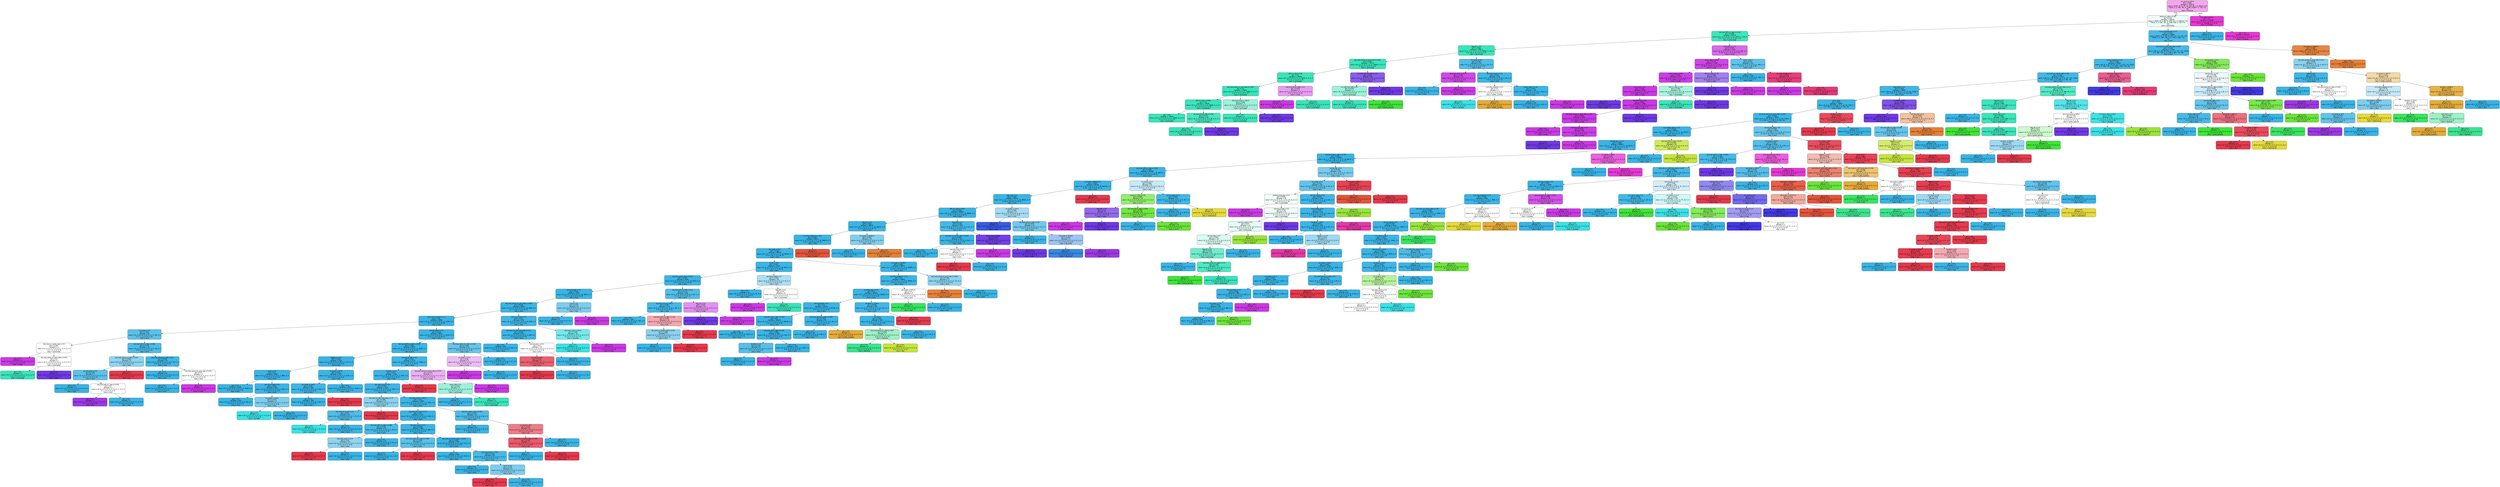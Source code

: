 digraph Tree {
node [shape=box, style="filled, rounded", color="black", fontname=helvetica] ;
edge [fontname=helvetica] ;
0 [label=<srv_count &le; 315.5<br/>gini = 0.591<br/>samples = 370515<br/>value = [1655, 25, 5, 39, 10, 919, 16, 7, 6, 80414, 176<br/>73029, 2, 4, 199, 792, 4, 1198, 210507, 2, 718, 772<br/>16]<br/>class = multihop>, fillcolor="#e539d472"] ;
1 [label=<same_srv_rate &le; 0.325<br/>gini = 0.54<br/>samples = 160231<br/>value = [1655, 25, 5, 39, 10, 919, 16, 7, 6, 80414, 176<br/>73014, 2, 4, 199, 792, 4, 1198, 238, 2, 718, 772<br/>16]<br/>class = portsweep>, fillcolor="#39e5ba16"] ;
0 -> 1 [labeldistance=2.5, labelangle=45, headlabel="True"] ;
2 [label=<dst_host_diff_srv_rate &le; 0.145<br/>gini = 0.038<br/>samples = 81275<br/>value = [0, 1, 0, 0, 0, 0, 1, 0, 0, 79707, 1, 329, 0<br/>0, 0, 74, 0, 1127, 0, 0, 35, 0, 0]<br/>class = portsweep>, fillcolor="#39e5bafa"] ;
1 -> 2 ;
3 [label=<flag_SF &le; 0.5<br/>gini = 0.004<br/>samples = 79871<br/>value = [0, 1, 0, 0, 0, 0, 1, 0, 0, 79693, 1, 141, 0<br/>0, 0, 18, 0, 16, 0, 0, 0, 0, 0]<br/>class = portsweep>, fillcolor="#39e5bafe"] ;
2 -> 3 ;
4 [label=<dst_host_same_src_port_rate &le; 0.065<br/>gini = 0.001<br/>samples = 79714<br/>value = [0, 0, 0, 0, 0, 0, 1, 0, 0, 79693, 0, 0, 0, 0<br/>0, 18, 0, 2, 0, 0, 0, 0, 0]<br/>class = portsweep>, fillcolor="#39e5baff"] ;
3 -> 4 ;
5 [label=<diff_srv_rate &le; 0.93<br/>gini = 0.0<br/>samples = 79696<br/>value = [0, 0, 0, 0, 0, 0, 0, 0, 0, 79691, 0, 0, 0, 0<br/>0, 3, 0, 2, 0, 0, 0, 0, 0]<br/>class = portsweep>, fillcolor="#39e5baff"] ;
4 -> 5 ;
6 [label=<dst_host_same_src_port_rate &le; 0.055<br/>gini = 0.0<br/>samples = 79693<br/>value = [0, 0, 0, 0, 0, 0, 0, 0, 0, 79690, 0, 0, 0, 0<br/>0, 3, 0, 0, 0, 0, 0, 0, 0]<br/>class = portsweep>, fillcolor="#39e5baff"] ;
5 -> 6 ;
7 [label=<diff_srv_rate &le; 0.565<br/>gini = 0.0<br/>samples = 79690<br/>value = [0, 0, 0, 0, 0, 0, 0, 0, 0, 79688, 0, 0, 0, 0<br/>0, 2, 0, 0, 0, 0, 0, 0, 0]<br/>class = portsweep>, fillcolor="#39e5baff"] ;
6 -> 7 ;
8 [label=<gini = 0.0<br/>samples = 79658<br/>value = [0, 0, 0, 0, 0, 0, 0, 0, 0, 79658, 0, 0, 0, 0<br/>0, 0, 0, 0, 0, 0, 0, 0, 0]<br/>class = portsweep>, fillcolor="#39e5baff"] ;
7 -> 8 ;
9 [label=<dst_host_rerror_rate &le; 0.005<br/>gini = 0.117<br/>samples = 32<br/>value = [0, 0, 0, 0, 0, 0, 0, 0, 0, 30, 0, 0, 0, 0<br/>0, 2, 0, 0, 0, 0, 0, 0, 0]<br/>class = portsweep>, fillcolor="#39e5baee"] ;
7 -> 9 ;
10 [label=<gini = 0.0<br/>samples = 30<br/>value = [0, 0, 0, 0, 0, 0, 0, 0, 0, 30, 0, 0, 0, 0<br/>0, 0, 0, 0, 0, 0, 0, 0, 0]<br/>class = portsweep>, fillcolor="#39e5baff"] ;
9 -> 10 ;
11 [label=<gini = 0.0<br/>samples = 2<br/>value = [0, 0, 0, 0, 0, 0, 0, 0, 0, 0, 0, 0, 0, 0, 0<br/>2, 0, 0, 0, 0, 0, 0, 0]<br/>class = satan>, fillcolor="#6f39e5ff"] ;
9 -> 11 ;
12 [label=<dst_host_count &le; 143.0<br/>gini = 0.444<br/>samples = 3<br/>value = [0, 0, 0, 0, 0, 0, 0, 0, 0, 2, 0, 0, 0, 0, 0<br/>1, 0, 0, 0, 0, 0, 0, 0]<br/>class = portsweep>, fillcolor="#39e5ba7f"] ;
6 -> 12 ;
13 [label=<gini = 0.0<br/>samples = 2<br/>value = [0, 0, 0, 0, 0, 0, 0, 0, 0, 2, 0, 0, 0, 0, 0<br/>0, 0, 0, 0, 0, 0, 0, 0]<br/>class = portsweep>, fillcolor="#39e5baff"] ;
12 -> 13 ;
14 [label=<gini = 0.0<br/>samples = 1<br/>value = [0, 0, 0, 0, 0, 0, 0, 0, 0, 0, 0, 0, 0, 0, 0<br/>1, 0, 0, 0, 0, 0, 0, 0]<br/>class = satan>, fillcolor="#6f39e5ff"] ;
12 -> 14 ;
15 [label=<dst_host_serror_rate &le; 0.5<br/>gini = 0.444<br/>samples = 3<br/>value = [0, 0, 0, 0, 0, 0, 0, 0, 0, 1, 0, 0, 0, 0, 0<br/>0, 0, 2, 0, 0, 0, 0, 0]<br/>class = nmap>, fillcolor="#cb39e57f"] ;
5 -> 15 ;
16 [label=<gini = 0.0<br/>samples = 2<br/>value = [0, 0, 0, 0, 0, 0, 0, 0, 0, 0, 0, 0, 0, 0, 0<br/>0, 0, 2, 0, 0, 0, 0, 0]<br/>class = nmap>, fillcolor="#cb39e5ff"] ;
15 -> 16 ;
17 [label=<gini = 0.0<br/>samples = 1<br/>value = [0, 0, 0, 0, 0, 0, 0, 0, 0, 1, 0, 0, 0, 0, 0<br/>0, 0, 0, 0, 0, 0, 0, 0]<br/>class = portsweep>, fillcolor="#39e5baff"] ;
15 -> 17 ;
18 [label=<dst_host_diff_srv_rate &le; 0.02<br/>gini = 0.29<br/>samples = 18<br/>value = [0, 0, 0, 0, 0, 0, 1, 0, 0, 2, 0, 0, 0, 0, 0<br/>15, 0, 0, 0, 0, 0, 0, 0]<br/>class = satan>, fillcolor="#6f39e5cf"] ;
4 -> 18 ;
19 [label=<srv_diff_host_rate &le; 0.5<br/>gini = 0.444<br/>samples = 3<br/>value = [0, 0, 0, 0, 0, 0, 1, 0, 0, 2, 0, 0, 0, 0, 0<br/>0, 0, 0, 0, 0, 0, 0, 0]<br/>class = portsweep>, fillcolor="#39e5ba7f"] ;
18 -> 19 ;
20 [label=<gini = 0.0<br/>samples = 2<br/>value = [0, 0, 0, 0, 0, 0, 0, 0, 0, 2, 0, 0, 0, 0, 0<br/>0, 0, 0, 0, 0, 0, 0, 0]<br/>class = portsweep>, fillcolor="#39e5baff"] ;
19 -> 20 ;
21 [label=<gini = 0.0<br/>samples = 1<br/>value = [0, 0, 0, 0, 0, 0, 1, 0, 0, 0, 0, 0, 0, 0, 0<br/>0, 0, 0, 0, 0, 0, 0, 0]<br/>class = guess_passwd>, fillcolor="#3fe539ff"] ;
19 -> 21 ;
22 [label=<gini = 0.0<br/>samples = 15<br/>value = [0, 0, 0, 0, 0, 0, 0, 0, 0, 0, 0, 0, 0, 0, 0<br/>15, 0, 0, 0, 0, 0, 0, 0]<br/>class = satan>, fillcolor="#6f39e5ff"] ;
18 -> 22 ;
23 [label=<src_bytes &le; 3.5<br/>gini = 0.185<br/>samples = 157<br/>value = [0, 1, 0, 0, 0, 0, 0, 0, 0, 0, 1, 141, 0, 0<br/>0, 0, 0, 14, 0, 0, 0, 0, 0]<br/>class = land>, fillcolor="#39b4e5e2"] ;
3 -> 23 ;
24 [label=<dst_host_count &le; 107.0<br/>gini = 0.133<br/>samples = 14<br/>value = [0, 0, 0, 0, 0, 0, 0, 0, 0, 0, 0, 1, 0, 0, 0<br/>0, 0, 13, 0, 0, 0, 0, 0]<br/>class = nmap>, fillcolor="#cb39e5eb"] ;
23 -> 24 ;
25 [label=<gini = 0.0<br/>samples = 1<br/>value = [0, 0, 0, 0, 0, 0, 0, 0, 0, 0, 0, 1, 0, 0, 0<br/>0, 0, 0, 0, 0, 0, 0, 0]<br/>class = land>, fillcolor="#39b4e5ff"] ;
24 -> 25 ;
26 [label=<gini = 0.0<br/>samples = 13<br/>value = [0, 0, 0, 0, 0, 0, 0, 0, 0, 0, 0, 0, 0, 0, 0<br/>0, 0, 13, 0, 0, 0, 0, 0]<br/>class = nmap>, fillcolor="#cb39e5ff"] ;
24 -> 26 ;
27 [label=<dst_host_count &le; 11.0<br/>gini = 0.041<br/>samples = 143<br/>value = [0, 1, 0, 0, 0, 0, 0, 0, 0, 0, 1, 140, 0, 0<br/>0, 0, 0, 1, 0, 0, 0, 0, 0]<br/>class = land>, fillcolor="#39b4e5fa"] ;
23 -> 27 ;
28 [label=<num_file_creations &le; 0.5<br/>gini = 0.5<br/>samples = 2<br/>value = [0, 1, 0, 0, 0, 0, 0, 0, 0, 0, 1, 0, 0, 0, 0<br/>0, 0, 0, 0, 0, 0, 0, 0]<br/>class = buffer_overflow>, fillcolor="#e5ac3900"] ;
27 -> 28 ;
29 [label=<gini = 0.0<br/>samples = 1<br/>value = [0, 0, 0, 0, 0, 0, 0, 0, 0, 0, 1, 0, 0, 0, 0<br/>0, 0, 0, 0, 0, 0, 0, 0]<br/>class = ipsweep>, fillcolor="#39e2e5ff"] ;
28 -> 29 ;
30 [label=<gini = 0.0<br/>samples = 1<br/>value = [0, 1, 0, 0, 0, 0, 0, 0, 0, 0, 0, 0, 0, 0, 0<br/>0, 0, 0, 0, 0, 0, 0, 0]<br/>class = buffer_overflow>, fillcolor="#e5ac39ff"] ;
28 -> 30 ;
31 [label=<rerror_rate &le; 0.145<br/>gini = 0.014<br/>samples = 141<br/>value = [0, 0, 0, 0, 0, 0, 0, 0, 0, 0, 0, 140, 0, 0<br/>0, 0, 0, 1, 0, 0, 0, 0, 0]<br/>class = land>, fillcolor="#39b4e5fd"] ;
27 -> 31 ;
32 [label=<gini = 0.0<br/>samples = 140<br/>value = [0, 0, 0, 0, 0, 0, 0, 0, 0, 0, 0, 140, 0, 0<br/>0, 0, 0, 0, 0, 0, 0, 0, 0]<br/>class = land>, fillcolor="#39b4e5ff"] ;
31 -> 32 ;
33 [label=<gini = 0.0<br/>samples = 1<br/>value = [0, 0, 0, 0, 0, 0, 0, 0, 0, 0, 0, 0, 0, 0, 0<br/>0, 0, 1, 0, 0, 0, 0, 0]<br/>class = nmap>, fillcolor="#cb39e5ff"] ;
31 -> 33 ;
34 [label=<src_bytes &le; 17.0<br/>gini = 0.354<br/>samples = 1404<br/>value = [0, 0, 0, 0, 0, 0, 0, 0, 0, 14, 0, 188, 0, 0<br/>0, 56, 0, 1111, 0, 0, 35, 0, 0]<br/>class = nmap>, fillcolor="#cb39e5c2"] ;
2 -> 34 ;
35 [label=<rerror_rate &le; 0.995<br/>gini = 0.113<br/>samples = 1180<br/>value = [0, 0, 0, 0, 0, 0, 0, 0, 0, 14, 0, 0, 0, 0<br/>0, 56, 0, 1110, 0, 0, 0, 0, 0]<br/>class = nmap>, fillcolor="#cb39e5ef"] ;
34 -> 35 ;
36 [label=<serror_rate &le; 0.535<br/>gini = 0.044<br/>samples = 1119<br/>value = [0, 0, 0, 0, 0, 0, 0, 0, 0, 14, 0, 0, 0, 0<br/>0, 11, 0, 1094, 0, 0, 0, 0, 0]<br/>class = nmap>, fillcolor="#cb39e5f9"] ;
35 -> 36 ;
37 [label=<srv_count &le; 0.5<br/>gini = 0.005<br/>samples = 1097<br/>value = [0, 0, 0, 0, 0, 0, 0, 0, 0, 0, 0, 0, 0, 0, 0<br/>3, 0, 1094, 0, 0, 0, 0, 0]<br/>class = nmap>, fillcolor="#cb39e5fe"] ;
36 -> 37 ;
38 [label=<gini = 0.0<br/>samples = 1<br/>value = [0, 0, 0, 0, 0, 0, 0, 0, 0, 0, 0, 0, 0, 0, 0<br/>1, 0, 0, 0, 0, 0, 0, 0]<br/>class = satan>, fillcolor="#6f39e5ff"] ;
37 -> 38 ;
39 [label=<flag_RSTOS0 &le; 0.5<br/>gini = 0.004<br/>samples = 1096<br/>value = [0, 0, 0, 0, 0, 0, 0, 0, 0, 0, 0, 0, 0, 0, 0<br/>2, 0, 1094, 0, 0, 0, 0, 0]<br/>class = nmap>, fillcolor="#cb39e5ff"] ;
37 -> 39 ;
40 [label=<dst_host_same_src_port_rate &le; 0.575<br/>gini = 0.002<br/>samples = 1095<br/>value = [0, 0, 0, 0, 0, 0, 0, 0, 0, 0, 0, 0, 0, 0, 0<br/>1, 0, 1094, 0, 0, 0, 0, 0]<br/>class = nmap>, fillcolor="#cb39e5ff"] ;
39 -> 40 ;
41 [label=<gini = 0.0<br/>samples = 1050<br/>value = [0, 0, 0, 0, 0, 0, 0, 0, 0, 0, 0, 0, 0, 0, 0<br/>0, 0, 1050, 0, 0, 0, 0, 0]<br/>class = nmap>, fillcolor="#cb39e5ff"] ;
40 -> 41 ;
42 [label=<protocol_type_udp &le; 0.5<br/>gini = 0.043<br/>samples = 45<br/>value = [0, 0, 0, 0, 0, 0, 0, 0, 0, 0, 0, 0, 0, 0, 0<br/>1, 0, 44, 0, 0, 0, 0, 0]<br/>class = nmap>, fillcolor="#cb39e5f9"] ;
40 -> 42 ;
43 [label=<gini = 0.0<br/>samples = 1<br/>value = [0, 0, 0, 0, 0, 0, 0, 0, 0, 0, 0, 0, 0, 0, 0<br/>1, 0, 0, 0, 0, 0, 0, 0]<br/>class = satan>, fillcolor="#6f39e5ff"] ;
42 -> 43 ;
44 [label=<gini = 0.0<br/>samples = 44<br/>value = [0, 0, 0, 0, 0, 0, 0, 0, 0, 0, 0, 0, 0, 0, 0<br/>0, 0, 44, 0, 0, 0, 0, 0]<br/>class = nmap>, fillcolor="#cb39e5ff"] ;
42 -> 44 ;
45 [label=<gini = 0.0<br/>samples = 1<br/>value = [0, 0, 0, 0, 0, 0, 0, 0, 0, 0, 0, 0, 0, 0, 0<br/>1, 0, 0, 0, 0, 0, 0, 0]<br/>class = satan>, fillcolor="#6f39e5ff"] ;
39 -> 45 ;
46 [label=<diff_srv_rate &le; 0.22<br/>gini = 0.463<br/>samples = 22<br/>value = [0, 0, 0, 0, 0, 0, 0, 0, 0, 14, 0, 0, 0, 0<br/>0, 8, 0, 0, 0, 0, 0, 0, 0]<br/>class = portsweep>, fillcolor="#39e5ba6d"] ;
36 -> 46 ;
47 [label=<gini = 0.0<br/>samples = 14<br/>value = [0, 0, 0, 0, 0, 0, 0, 0, 0, 14, 0, 0, 0, 0<br/>0, 0, 0, 0, 0, 0, 0, 0, 0]<br/>class = portsweep>, fillcolor="#39e5baff"] ;
46 -> 47 ;
48 [label=<gini = 0.0<br/>samples = 8<br/>value = [0, 0, 0, 0, 0, 0, 0, 0, 0, 0, 0, 0, 0, 0, 0<br/>8, 0, 0, 0, 0, 0, 0, 0]<br/>class = satan>, fillcolor="#6f39e5ff"] ;
46 -> 48 ;
49 [label=<diff_srv_rate &le; 0.78<br/>gini = 0.387<br/>samples = 61<br/>value = [0, 0, 0, 0, 0, 0, 0, 0, 0, 0, 0, 0, 0, 0, 0<br/>45, 0, 16, 0, 0, 0, 0, 0]<br/>class = satan>, fillcolor="#6f39e5a4"] ;
35 -> 49 ;
50 [label=<gini = 0.0<br/>samples = 45<br/>value = [0, 0, 0, 0, 0, 0, 0, 0, 0, 0, 0, 0, 0, 0, 0<br/>45, 0, 0, 0, 0, 0, 0, 0]<br/>class = satan>, fillcolor="#6f39e5ff"] ;
49 -> 50 ;
51 [label=<gini = 0.0<br/>samples = 16<br/>value = [0, 0, 0, 0, 0, 0, 0, 0, 0, 0, 0, 0, 0, 0, 0<br/>0, 0, 16, 0, 0, 0, 0, 0]<br/>class = nmap>, fillcolor="#cb39e5ff"] ;
49 -> 51 ;
52 [label=<count &le; 62.5<br/>gini = 0.271<br/>samples = 224<br/>value = [0, 0, 0, 0, 0, 0, 0, 0, 0, 0, 0, 188, 0, 0<br/>0, 0, 0, 1, 0, 0, 35, 0, 0]<br/>class = land>, fillcolor="#39b4e5ce"] ;
34 -> 52 ;
53 [label=<gini = 0.0<br/>samples = 188<br/>value = [0, 0, 0, 0, 0, 0, 0, 0, 0, 0, 0, 188, 0, 0<br/>0, 0, 0, 0, 0, 0, 0, 0, 0]<br/>class = land>, fillcolor="#39b4e5ff"] ;
52 -> 53 ;
54 [label=<service_private &le; 0.5<br/>gini = 0.054<br/>samples = 36<br/>value = [0, 0, 0, 0, 0, 0, 0, 0, 0, 0, 0, 0, 0, 0, 0<br/>0, 0, 1, 0, 0, 35, 0, 0]<br/>class = warezclient>, fillcolor="#e53978f8"] ;
52 -> 54 ;
55 [label=<gini = 0.0<br/>samples = 1<br/>value = [0, 0, 0, 0, 0, 0, 0, 0, 0, 0, 0, 0, 0, 0, 0<br/>0, 0, 1, 0, 0, 0, 0, 0]<br/>class = nmap>, fillcolor="#cb39e5ff"] ;
54 -> 55 ;
56 [label=<gini = 0.0<br/>samples = 35<br/>value = [0, 0, 0, 0, 0, 0, 0, 0, 0, 0, 0, 0, 0, 0, 0<br/>0, 0, 0, 0, 0, 35, 0, 0]<br/>class = warezclient>, fillcolor="#e53978ff"] ;
54 -> 56 ;
57 [label=<num_compromised &le; 0.5<br/>gini = 0.152<br/>samples = 78956<br/>value = [1655, 24, 5, 39, 10, 919, 15, 7, 6, 707, 175<br/>72685, 2, 4, 199, 718, 4, 71, 238, 2, 683, 772<br/>16]<br/>class = land>, fillcolor="#39b4e5ea"] ;
1 -> 57 ;
58 [label=<dst_host_srv_diff_host_rate &le; 0.49<br/>gini = 0.116<br/>samples = 77283<br/>value = [55, 8, 4, 39, 10, 919, 15, 5, 4, 707, 175, 72635<br/>2, 4, 199, 718, 2, 71, 238, 2, 683, 772, 16]<br/>class = land>, fillcolor="#39b4e5ef"] ;
57 -> 58 ;
59 [label=<wrong_fragment &le; 0.5<br/>gini = 0.095<br/>samples = 76280<br/>value = [55, 8, 3, 39, 10, 84, 10, 3, 4, 707, 175, 72554<br/>2, 4, 130, 718, 2, 71, 238, 2, 683, 762, 16]<br/>class = land>, fillcolor="#39b4e5f2"] ;
58 -> 59 ;
60 [label=<dst_host_srv_serror_rate &le; 0.82<br/>gini = 0.076<br/>samples = 75471<br/>value = [55, 8, 3, 39, 10, 84, 10, 3, 4, 707, 175, 72554<br/>2, 4, 4, 718, 2, 71, 238, 2, 0, 762, 16]<br/>class = land>, fillcolor="#39b4e5f5"] ;
59 -> 60 ;
61 [label=<flag_RSTR &le; 0.5<br/>gini = 0.056<br/>samples = 74684<br/>value = [55, 8, 3, 39, 8, 84, 6, 3, 4, 17, 94, 72548, 2<br/>4, 4, 715, 2, 71, 238, 2, 0, 761, 16]<br/>class = land>, fillcolor="#39b4e5f8"] ;
60 -> 61 ;
62 [label=<hot &le; 26.0<br/>gini = 0.041<br/>samples = 74052<br/>value = [9, 8, 3, 35, 8, 84, 6, 3, 4, 17, 94, 72527, 2<br/>4, 4, 155, 2, 71, 238, 2, 0, 760, 16]<br/>class = land>, fillcolor="#39b4e5fa"] ;
61 -> 62 ;
63 [label=<dst_host_same_src_port_rate &le; 0.995<br/>gini = 0.035<br/>samples = 73825<br/>value = [9, 8, 3, 35, 8, 84, 6, 3, 4, 17, 94, 72510, 2<br/>4, 4, 155, 2, 71, 238, 2, 0, 550, 16]<br/>class = land>, fillcolor="#39b4e5fa"] ;
62 -> 63 ;
64 [label=<num_failed_logins &le; 0.5<br/>gini = 0.009<br/>samples = 69033<br/>value = [9, 1, 1, 35, 7, 19, 1, 1, 2, 17, 16, 68737, 2<br/>4, 0, 45, 2, 39, 20, 2, 0, 71, 2]<br/>class = land>, fillcolor="#39b4e5fe"] ;
63 -> 64 ;
65 [label=<service_ecr_i &le; 0.5<br/>gini = 0.008<br/>samples = 68993<br/>value = [9, 1, 1, 1, 7, 19, 1, 1, 2, 17, 16, 68731, 2<br/>4, 0, 45, 2, 39, 20, 2, 0, 71, 2]<br/>class = land>, fillcolor="#39b4e5fe"] ;
64 -> 65 ;
66 [label=<dst_host_serror_rate &le; 0.125<br/>gini = 0.007<br/>samples = 68969<br/>value = [9, 1, 1, 1, 7, 19, 1, 1, 2, 17, 16, 68727, 2<br/>4, 0, 45, 2, 39, 0, 2, 0, 71, 2]<br/>class = land>, fillcolor="#39b4e5fe"] ;
65 -> 66 ;
67 [label=<dst_host_diff_srv_rate &le; 0.925<br/>gini = 0.005<br/>samples = 68759<br/>value = [9, 1, 1, 1, 0, 19, 0, 1, 2, 7, 16, 68575, 2<br/>4, 0, 38, 2, 31, 0, 0, 0, 49, 1]<br/>class = land>, fillcolor="#39b4e5fe"] ;
66 -> 67 ;
68 [label=<src_bytes &le; 3664247.5<br/>gini = 0.005<br/>samples = 68705<br/>value = [9, 1, 0, 1, 0, 0, 0, 1, 2, 7, 16, 68546, 2, 4<br/>0, 34, 2, 30, 0, 0, 0, 49, 1]<br/>class = land>, fillcolor="#39b4e5fe"] ;
67 -> 68 ;
69 [label=<root_shell &le; 0.5<br/>gini = 0.005<br/>samples = 68702<br/>value = [9, 1, 0, 1, 0, 0, 0, 1, 2, 7, 16, 68546, 2, 4<br/>0, 34, 2, 30, 0, 0, 0, 46, 1]<br/>class = land>, fillcolor="#39b4e5fe"] ;
68 -> 69 ;
70 [label=<diff_srv_rate &le; 0.875<br/>gini = 0.004<br/>samples = 68685<br/>value = [9, 1, 0, 1, 0, 0, 0, 1, 2, 7, 16, 68536, 0, 0<br/>0, 34, 1, 30, 0, 0, 0, 46, 1]<br/>class = land>, fillcolor="#39b4e5fe"] ;
69 -> 70 ;
71 [label=<flag_S2 &le; 0.5<br/>gini = 0.003<br/>samples = 68132<br/>value = [9, 1, 0, 1, 0, 0, 0, 1, 2, 7, 16, 68014, 0, 0<br/>0, 5, 1, 29, 0, 0, 0, 45, 1]<br/>class = land>, fillcolor="#39b4e5ff"] ;
70 -> 71 ;
72 [label=<num_file_creations &le; 15.0<br/>gini = 0.003<br/>samples = 68117<br/>value = [5, 1, 0, 1, 0, 0, 0, 1, 2, 7, 16, 68003, 0, 0<br/>0, 5, 1, 29, 0, 0, 0, 45, 1]<br/>class = land>, fillcolor="#39b4e5ff"] ;
71 -> 72 ;
73 [label=<dst_bytes &le; 32.5<br/>gini = 0.003<br/>samples = 68116<br/>value = [5, 1, 0, 1, 0, 0, 0, 1, 2, 7, 16, 68003, 0, 0<br/>0, 5, 1, 29, 0, 0, 0, 45, 0]<br/>class = land>, fillcolor="#39b4e5ff"] ;
72 -> 73 ;
74 [label=<count &le; 25.0<br/>gini = 0.021<br/>samples = 9144<br/>value = [0, 0, 0, 0, 0, 0, 0, 0, 0, 7, 16, 9047, 0, 0<br/>0, 5, 1, 28, 0, 0, 0, 40, 0]<br/>class = land>, fillcolor="#39b4e5fc"] ;
73 -> 74 ;
75 [label=<dst_host_serror_rate &le; 0.015<br/>gini = 0.019<br/>samples = 9126<br/>value = [0, 0, 0, 0, 0, 0, 0, 0, 0, 3, 16, 9037, 0, 0<br/>0, 5, 1, 24, 0, 0, 0, 40, 0]<br/>class = land>, fillcolor="#39b4e5fd"] ;
74 -> 75 ;
76 [label=<service_finger &le; 0.5<br/>gini = 0.015<br/>samples = 8937<br/>value = [0, 0, 0, 0, 0, 0, 0, 0, 0, 3, 16, 8870, 0, 0<br/>0, 1, 1, 15, 0, 0, 0, 31, 0]<br/>class = land>, fillcolor="#39b4e5fd"] ;
75 -> 76 ;
77 [label=<dst_host_same_src_port_rate &le; 0.705<br/>gini = 0.014<br/>samples = 8929<br/>value = [0, 0, 0, 0, 0, 0, 0, 0, 0, 3, 16, 8864, 0, 0<br/>0, 1, 1, 13, 0, 0, 0, 31, 0]<br/>class = land>, fillcolor="#39b4e5fd"] ;
76 -> 77 ;
78 [label=<dst_host_srv_count &le; 1.5<br/>gini = 0.01<br/>samples = 8298<br/>value = [0, 0, 0, 0, 0, 0, 0, 0, 0, 3, 2, 8256, 0, 0<br/>0, 1, 1, 9, 0, 0, 0, 26, 0]<br/>class = land>, fillcolor="#39b4e5fe"] ;
77 -> 78 ;
79 [label=<src_bytes &le; 3.0<br/>gini = 0.281<br/>samples = 45<br/>value = [0, 0, 0, 0, 0, 0, 0, 0, 0, 1, 0, 38, 0, 0<br/>0, 1, 1, 2, 0, 0, 0, 2, 0]<br/>class = land>, fillcolor="#39b4e5d5"] ;
78 -> 79 ;
80 [label=<dst_host_srv_rerror_rate &le; 0.5<br/>gini = 0.667<br/>samples = 3<br/>value = [0, 0, 0, 0, 0, 0, 0, 0, 0, 1, 0, 0, 0, 0, 0<br/>1, 0, 1, 0, 0, 0, 0, 0]<br/>class = portsweep>, fillcolor="#39e5ba00"] ;
79 -> 80 ;
81 [label=<gini = 0.0<br/>samples = 1<br/>value = [0, 0, 0, 0, 0, 0, 0, 0, 0, 0, 0, 0, 0, 0, 0<br/>0, 0, 1, 0, 0, 0, 0, 0]<br/>class = nmap>, fillcolor="#cb39e5ff"] ;
80 -> 81 ;
82 [label=<dst_host_same_src_port_rate &le; 0.325<br/>gini = 0.5<br/>samples = 2<br/>value = [0, 0, 0, 0, 0, 0, 0, 0, 0, 1, 0, 0, 0, 0, 0<br/>1, 0, 0, 0, 0, 0, 0, 0]<br/>class = portsweep>, fillcolor="#39e5ba00"] ;
80 -> 82 ;
83 [label=<gini = 0.0<br/>samples = 1<br/>value = [0, 0, 0, 0, 0, 0, 0, 0, 0, 1, 0, 0, 0, 0, 0<br/>0, 0, 0, 0, 0, 0, 0, 0]<br/>class = portsweep>, fillcolor="#39e5baff"] ;
82 -> 83 ;
84 [label=<gini = 0.0<br/>samples = 1<br/>value = [0, 0, 0, 0, 0, 0, 0, 0, 0, 0, 0, 0, 0, 0, 0<br/>1, 0, 0, 0, 0, 0, 0, 0]<br/>class = satan>, fillcolor="#6f39e5ff"] ;
82 -> 84 ;
85 [label=<dst_host_diff_srv_rate &le; 0.085<br/>gini = 0.178<br/>samples = 42<br/>value = [0, 0, 0, 0, 0, 0, 0, 0, 0, 0, 0, 38, 0, 0<br/>0, 0, 1, 1, 0, 0, 0, 2, 0]<br/>class = land>, fillcolor="#39b4e5e6"] ;
79 -> 85 ;
86 [label=<dst_host_same_srv_rate &le; 0.025<br/>gini = 0.494<br/>samples = 9<br/>value = [0, 0, 0, 0, 0, 0, 0, 0, 0, 0, 0, 6, 0, 0, 0<br/>0, 1, 0, 0, 0, 0, 2, 0]<br/>class = land>, fillcolor="#39b4e592"] ;
85 -> 86 ;
87 [label=<service_other &le; 0.5<br/>gini = 0.245<br/>samples = 7<br/>value = [0, 0, 0, 0, 0, 0, 0, 0, 0, 0, 0, 6, 0, 0, 0<br/>0, 1, 0, 0, 0, 0, 0, 0]<br/>class = land>, fillcolor="#39b4e5d4"] ;
86 -> 87 ;
88 [label=<gini = 0.0<br/>samples = 5<br/>value = [0, 0, 0, 0, 0, 0, 0, 0, 0, 0, 0, 5, 0, 0, 0<br/>0, 0, 0, 0, 0, 0, 0, 0]<br/>class = land>, fillcolor="#39b4e5ff"] ;
87 -> 88 ;
89 [label=<dst_host_diff_srv_rate &le; 0.035<br/>gini = 0.5<br/>samples = 2<br/>value = [0, 0, 0, 0, 0, 0, 0, 0, 0, 0, 0, 1, 0, 0, 0<br/>0, 1, 0, 0, 0, 0, 0, 0]<br/>class = land>, fillcolor="#39b4e500"] ;
87 -> 89 ;
90 [label=<gini = 0.0<br/>samples = 1<br/>value = [0, 0, 0, 0, 0, 0, 0, 0, 0, 0, 0, 0, 0, 0, 0<br/>0, 1, 0, 0, 0, 0, 0, 0]<br/>class = phf>, fillcolor="#9d39e5ff"] ;
89 -> 90 ;
91 [label=<gini = 0.0<br/>samples = 1<br/>value = [0, 0, 0, 0, 0, 0, 0, 0, 0, 0, 0, 1, 0, 0, 0<br/>0, 0, 0, 0, 0, 0, 0, 0]<br/>class = land>, fillcolor="#39b4e5ff"] ;
89 -> 91 ;
92 [label=<gini = 0.0<br/>samples = 2<br/>value = [0, 0, 0, 0, 0, 0, 0, 0, 0, 0, 0, 0, 0, 0, 0<br/>0, 0, 0, 0, 0, 0, 2, 0]<br/>class = spy>, fillcolor="#e5394dff"] ;
86 -> 92 ;
93 [label=<dst_host_same_srv_rate &le; 0.21<br/>gini = 0.059<br/>samples = 33<br/>value = [0, 0, 0, 0, 0, 0, 0, 0, 0, 0, 0, 32, 0, 0<br/>0, 0, 0, 1, 0, 0, 0, 0, 0]<br/>class = land>, fillcolor="#39b4e5f7"] ;
85 -> 93 ;
94 [label=<gini = 0.0<br/>samples = 31<br/>value = [0, 0, 0, 0, 0, 0, 0, 0, 0, 0, 0, 31, 0, 0<br/>0, 0, 0, 0, 0, 0, 0, 0, 0]<br/>class = land>, fillcolor="#39b4e5ff"] ;
93 -> 94 ;
95 [label=<dst_host_same_src_port_rate &le; 0.375<br/>gini = 0.5<br/>samples = 2<br/>value = [0, 0, 0, 0, 0, 0, 0, 0, 0, 0, 0, 1, 0, 0, 0<br/>0, 0, 1, 0, 0, 0, 0, 0]<br/>class = land>, fillcolor="#39b4e500"] ;
93 -> 95 ;
96 [label=<gini = 0.0<br/>samples = 1<br/>value = [0, 0, 0, 0, 0, 0, 0, 0, 0, 0, 0, 1, 0, 0, 0<br/>0, 0, 0, 0, 0, 0, 0, 0]<br/>class = land>, fillcolor="#39b4e5ff"] ;
95 -> 96 ;
97 [label=<gini = 0.0<br/>samples = 1<br/>value = [0, 0, 0, 0, 0, 0, 0, 0, 0, 0, 0, 0, 0, 0, 0<br/>0, 0, 1, 0, 0, 0, 0, 0]<br/>class = nmap>, fillcolor="#cb39e5ff"] ;
95 -> 97 ;
98 [label=<service_other &le; 0.5<br/>gini = 0.008<br/>samples = 8253<br/>value = [0, 0, 0, 0, 0, 0, 0, 0, 0, 2, 2, 8218, 0, 0<br/>0, 0, 0, 7, 0, 0, 0, 24, 0]<br/>class = land>, fillcolor="#39b4e5fe"] ;
78 -> 98 ;
99 [label=<dst_host_diff_srv_rate &le; 0.055<br/>gini = 0.008<br/>samples = 8237<br/>value = [0, 0, 0, 0, 0, 0, 0, 0, 0, 2, 2, 8205, 0, 0<br/>0, 0, 0, 4, 0, 0, 0, 24, 0]<br/>class = land>, fillcolor="#39b4e5fe"] ;
98 -> 99 ;
100 [label=<logged_in &le; 0.5<br/>gini = 0.003<br/>samples = 7126<br/>value = [0, 0, 0, 0, 0, 0, 0, 0, 0, 0, 1, 7117, 0, 0<br/>0, 0, 0, 0, 0, 0, 0, 8, 0]<br/>class = land>, fillcolor="#39b4e5ff"] ;
99 -> 100 ;
101 [label=<count &le; 2.5<br/>gini = 0.0<br/>samples = 5802<br/>value = [0, 0, 0, 0, 0, 0, 0, 0, 0, 0, 1, 5801, 0, 0<br/>0, 0, 0, 0, 0, 0, 0, 0, 0]<br/>class = land>, fillcolor="#39b4e5ff"] ;
100 -> 101 ;
102 [label=<gini = 0.0<br/>samples = 5238<br/>value = [0, 0, 0, 0, 0, 0, 0, 0, 0, 0, 0, 5238, 0, 0<br/>0, 0, 0, 0, 0, 0, 0, 0, 0]<br/>class = land>, fillcolor="#39b4e5ff"] ;
101 -> 102 ;
103 [label=<service_private &le; 0.5<br/>gini = 0.004<br/>samples = 564<br/>value = [0, 0, 0, 0, 0, 0, 0, 0, 0, 0, 1, 563, 0, 0<br/>0, 0, 0, 0, 0, 0, 0, 0, 0]<br/>class = land>, fillcolor="#39b4e5ff"] ;
101 -> 103 ;
104 [label=<gini = 0.0<br/>samples = 560<br/>value = [0, 0, 0, 0, 0, 0, 0, 0, 0, 0, 0, 560, 0, 0<br/>0, 0, 0, 0, 0, 0, 0, 0, 0]<br/>class = land>, fillcolor="#39b4e5ff"] ;
103 -> 104 ;
105 [label=<src_bytes &le; 102.5<br/>gini = 0.375<br/>samples = 4<br/>value = [0, 0, 0, 0, 0, 0, 0, 0, 0, 0, 1, 3, 0, 0, 0<br/>0, 0, 0, 0, 0, 0, 0, 0]<br/>class = land>, fillcolor="#39b4e5aa"] ;
103 -> 105 ;
106 [label=<gini = 0.0<br/>samples = 1<br/>value = [0, 0, 0, 0, 0, 0, 0, 0, 0, 0, 1, 0, 0, 0, 0<br/>0, 0, 0, 0, 0, 0, 0, 0]<br/>class = ipsweep>, fillcolor="#39e2e5ff"] ;
105 -> 106 ;
107 [label=<gini = 0.0<br/>samples = 3<br/>value = [0, 0, 0, 0, 0, 0, 0, 0, 0, 0, 0, 3, 0, 0, 0<br/>0, 0, 0, 0, 0, 0, 0, 0]<br/>class = land>, fillcolor="#39b4e5ff"] ;
105 -> 107 ;
108 [label=<src_bytes &le; 353.5<br/>gini = 0.012<br/>samples = 1324<br/>value = [0, 0, 0, 0, 0, 0, 0, 0, 0, 0, 0, 1316, 0, 0<br/>0, 0, 0, 0, 0, 0, 0, 8, 0]<br/>class = land>, fillcolor="#39b4e5fd"] ;
100 -> 108 ;
109 [label=<src_bytes &le; 326.5<br/>gini = 0.051<br/>samples = 304<br/>value = [0, 0, 0, 0, 0, 0, 0, 0, 0, 0, 0, 296, 0, 0<br/>0, 0, 0, 0, 0, 0, 0, 8, 0]<br/>class = land>, fillcolor="#39b4e5f8"] ;
108 -> 109 ;
110 [label=<gini = 0.0<br/>samples = 296<br/>value = [0, 0, 0, 0, 0, 0, 0, 0, 0, 0, 0, 296, 0, 0<br/>0, 0, 0, 0, 0, 0, 0, 0, 0]<br/>class = land>, fillcolor="#39b4e5ff"] ;
109 -> 110 ;
111 [label=<gini = 0.0<br/>samples = 8<br/>value = [0, 0, 0, 0, 0, 0, 0, 0, 0, 0, 0, 0, 0, 0, 0<br/>0, 0, 0, 0, 0, 0, 8, 0]<br/>class = spy>, fillcolor="#e5394dff"] ;
109 -> 111 ;
112 [label=<gini = 0.0<br/>samples = 1020<br/>value = [0, 0, 0, 0, 0, 0, 0, 0, 0, 0, 0, 1020, 0, 0<br/>0, 0, 0, 0, 0, 0, 0, 0, 0]<br/>class = land>, fillcolor="#39b4e5ff"] ;
108 -> 112 ;
113 [label=<service_private &le; 0.5<br/>gini = 0.041<br/>samples = 1111<br/>value = [0, 0, 0, 0, 0, 0, 0, 0, 0, 2, 1, 1088, 0, 0<br/>0, 0, 0, 4, 0, 0, 0, 16, 0]<br/>class = land>, fillcolor="#39b4e5fa"] ;
99 -> 113 ;
114 [label=<duration &le; 3.0<br/>gini = 0.03<br/>samples = 1104<br/>value = [0, 0, 0, 0, 0, 0, 0, 0, 0, 0, 1, 1087, 0, 0<br/>0, 0, 0, 0, 0, 0, 0, 16, 0]<br/>class = land>, fillcolor="#39b4e5fb"] ;
113 -> 114 ;
115 [label=<dst_host_count &le; 5.5<br/>gini = 0.027<br/>samples = 1102<br/>value = [0, 0, 0, 0, 0, 0, 0, 0, 0, 0, 1, 1087, 0, 0<br/>0, 0, 0, 0, 0, 0, 0, 14, 0]<br/>class = land>, fillcolor="#39b4e5fb"] ;
114 -> 115 ;
116 [label=<dst_host_srv_diff_host_rate &le; 0.12<br/>gini = 0.462<br/>samples = 13<br/>value = [0, 0, 0, 0, 0, 0, 0, 0, 0, 0, 1, 9, 0, 0, 0<br/>0, 0, 0, 0, 0, 0, 3, 0]<br/>class = land>, fillcolor="#39b4e599"] ;
115 -> 116 ;
117 [label=<dst_host_srv_count &le; 2.5<br/>gini = 0.18<br/>samples = 10<br/>value = [0, 0, 0, 0, 0, 0, 0, 0, 0, 0, 1, 9, 0, 0, 0<br/>0, 0, 0, 0, 0, 0, 0, 0]<br/>class = land>, fillcolor="#39b4e5e3"] ;
116 -> 117 ;
118 [label=<gini = 0.0<br/>samples = 1<br/>value = [0, 0, 0, 0, 0, 0, 0, 0, 0, 0, 1, 0, 0, 0, 0<br/>0, 0, 0, 0, 0, 0, 0, 0]<br/>class = ipsweep>, fillcolor="#39e2e5ff"] ;
117 -> 118 ;
119 [label=<gini = 0.0<br/>samples = 9<br/>value = [0, 0, 0, 0, 0, 0, 0, 0, 0, 0, 0, 9, 0, 0, 0<br/>0, 0, 0, 0, 0, 0, 0, 0]<br/>class = land>, fillcolor="#39b4e5ff"] ;
117 -> 119 ;
120 [label=<gini = 0.0<br/>samples = 3<br/>value = [0, 0, 0, 0, 0, 0, 0, 0, 0, 0, 0, 0, 0, 0, 0<br/>0, 0, 0, 0, 0, 0, 3, 0]<br/>class = spy>, fillcolor="#e5394dff"] ;
116 -> 120 ;
121 [label=<dst_host_count &le; 253.0<br/>gini = 0.02<br/>samples = 1089<br/>value = [0, 0, 0, 0, 0, 0, 0, 0, 0, 0, 0, 1078, 0, 0<br/>0, 0, 0, 0, 0, 0, 0, 11, 0]<br/>class = land>, fillcolor="#39b4e5fc"] ;
115 -> 121 ;
122 [label=<dst_host_srv_count &le; 4.5<br/>gini = 0.01<br/>samples = 1027<br/>value = [0, 0, 0, 0, 0, 0, 0, 0, 0, 0, 0, 1022, 0, 0<br/>0, 0, 0, 0, 0, 0, 0, 5, 0]<br/>class = land>, fillcolor="#39b4e5fe"] ;
121 -> 122 ;
123 [label=<dst_host_diff_srv_rate &le; 0.085<br/>gini = 0.133<br/>samples = 42<br/>value = [0, 0, 0, 0, 0, 0, 0, 0, 0, 0, 0, 39, 0, 0<br/>0, 0, 0, 0, 0, 0, 0, 3, 0]<br/>class = land>, fillcolor="#39b4e5eb"] ;
122 -> 123 ;
124 [label=<dst_host_count &le; 32.0<br/>gini = 0.42<br/>samples = 10<br/>value = [0, 0, 0, 0, 0, 0, 0, 0, 0, 0, 0, 7, 0, 0, 0<br/>0, 0, 0, 0, 0, 0, 3, 0]<br/>class = land>, fillcolor="#39b4e592"] ;
123 -> 124 ;
125 [label=<gini = 0.0<br/>samples = 3<br/>value = [0, 0, 0, 0, 0, 0, 0, 0, 0, 0, 0, 0, 0, 0, 0<br/>0, 0, 0, 0, 0, 0, 3, 0]<br/>class = spy>, fillcolor="#e5394dff"] ;
124 -> 125 ;
126 [label=<gini = 0.0<br/>samples = 7<br/>value = [0, 0, 0, 0, 0, 0, 0, 0, 0, 0, 0, 7, 0, 0, 0<br/>0, 0, 0, 0, 0, 0, 0, 0]<br/>class = land>, fillcolor="#39b4e5ff"] ;
124 -> 126 ;
127 [label=<gini = 0.0<br/>samples = 32<br/>value = [0, 0, 0, 0, 0, 0, 0, 0, 0, 0, 0, 32, 0, 0<br/>0, 0, 0, 0, 0, 0, 0, 0, 0]<br/>class = land>, fillcolor="#39b4e5ff"] ;
123 -> 127 ;
128 [label=<dst_host_count &le; 6.5<br/>gini = 0.004<br/>samples = 985<br/>value = [0, 0, 0, 0, 0, 0, 0, 0, 0, 0, 0, 983, 0, 0<br/>0, 0, 0, 0, 0, 0, 0, 2, 0]<br/>class = land>, fillcolor="#39b4e5fe"] ;
122 -> 128 ;
129 [label=<dst_host_same_srv_rate &le; 0.585<br/>gini = 0.245<br/>samples = 7<br/>value = [0, 0, 0, 0, 0, 0, 0, 0, 0, 0, 0, 6, 0, 0, 0<br/>0, 0, 0, 0, 0, 0, 1, 0]<br/>class = land>, fillcolor="#39b4e5d4"] ;
128 -> 129 ;
130 [label=<gini = 0.0<br/>samples = 6<br/>value = [0, 0, 0, 0, 0, 0, 0, 0, 0, 0, 0, 6, 0, 0, 0<br/>0, 0, 0, 0, 0, 0, 0, 0]<br/>class = land>, fillcolor="#39b4e5ff"] ;
129 -> 130 ;
131 [label=<gini = 0.0<br/>samples = 1<br/>value = [0, 0, 0, 0, 0, 0, 0, 0, 0, 0, 0, 0, 0, 0, 0<br/>0, 0, 0, 0, 0, 0, 1, 0]<br/>class = spy>, fillcolor="#e5394dff"] ;
129 -> 131 ;
132 [label=<dst_host_srv_serror_rate &le; 0.025<br/>gini = 0.002<br/>samples = 978<br/>value = [0, 0, 0, 0, 0, 0, 0, 0, 0, 0, 0, 977, 0, 0<br/>0, 0, 0, 0, 0, 0, 0, 1, 0]<br/>class = land>, fillcolor="#39b4e5ff"] ;
128 -> 132 ;
133 [label=<gini = 0.0<br/>samples = 960<br/>value = [0, 0, 0, 0, 0, 0, 0, 0, 0, 0, 0, 960, 0, 0<br/>0, 0, 0, 0, 0, 0, 0, 0, 0]<br/>class = land>, fillcolor="#39b4e5ff"] ;
132 -> 133 ;
134 [label=<dst_host_count &le; 176.0<br/>gini = 0.105<br/>samples = 18<br/>value = [0, 0, 0, 0, 0, 0, 0, 0, 0, 0, 0, 17, 0, 0<br/>0, 0, 0, 0, 0, 0, 0, 1, 0]<br/>class = land>, fillcolor="#39b4e5f0"] ;
132 -> 134 ;
135 [label=<gini = 0.0<br/>samples = 14<br/>value = [0, 0, 0, 0, 0, 0, 0, 0, 0, 0, 0, 14, 0, 0<br/>0, 0, 0, 0, 0, 0, 0, 0, 0]<br/>class = land>, fillcolor="#39b4e5ff"] ;
134 -> 135 ;
136 [label=<count &le; 2.5<br/>gini = 0.375<br/>samples = 4<br/>value = [0, 0, 0, 0, 0, 0, 0, 0, 0, 0, 0, 3, 0, 0, 0<br/>0, 0, 0, 0, 0, 0, 1, 0]<br/>class = land>, fillcolor="#39b4e5aa"] ;
134 -> 136 ;
137 [label=<gini = 0.0<br/>samples = 1<br/>value = [0, 0, 0, 0, 0, 0, 0, 0, 0, 0, 0, 0, 0, 0, 0<br/>0, 0, 0, 0, 0, 0, 1, 0]<br/>class = spy>, fillcolor="#e5394dff"] ;
136 -> 137 ;
138 [label=<gini = 0.0<br/>samples = 3<br/>value = [0, 0, 0, 0, 0, 0, 0, 0, 0, 0, 0, 3, 0, 0, 0<br/>0, 0, 0, 0, 0, 0, 0, 0]<br/>class = land>, fillcolor="#39b4e5ff"] ;
136 -> 138 ;
139 [label=<dst_host_serror_rate &le; 0.005<br/>gini = 0.175<br/>samples = 62<br/>value = [0, 0, 0, 0, 0, 0, 0, 0, 0, 0, 0, 56, 0, 0<br/>0, 0, 0, 0, 0, 0, 0, 6, 0]<br/>class = land>, fillcolor="#39b4e5e4"] ;
121 -> 139 ;
140 [label=<gini = 0.0<br/>samples = 54<br/>value = [0, 0, 0, 0, 0, 0, 0, 0, 0, 0, 0, 54, 0, 0<br/>0, 0, 0, 0, 0, 0, 0, 0, 0]<br/>class = land>, fillcolor="#39b4e5ff"] ;
139 -> 140 ;
141 [label=<srv_count &le; 3.0<br/>gini = 0.375<br/>samples = 8<br/>value = [0, 0, 0, 0, 0, 0, 0, 0, 0, 0, 0, 2, 0, 0, 0<br/>0, 0, 0, 0, 0, 0, 6, 0]<br/>class = spy>, fillcolor="#e5394daa"] ;
139 -> 141 ;
142 [label=<dst_host_srv_serror_rate &le; 0.005<br/>gini = 0.245<br/>samples = 7<br/>value = [0, 0, 0, 0, 0, 0, 0, 0, 0, 0, 0, 1, 0, 0, 0<br/>0, 0, 0, 0, 0, 0, 6, 0]<br/>class = spy>, fillcolor="#e5394dd4"] ;
141 -> 142 ;
143 [label=<gini = 0.0<br/>samples = 1<br/>value = [0, 0, 0, 0, 0, 0, 0, 0, 0, 0, 0, 1, 0, 0, 0<br/>0, 0, 0, 0, 0, 0, 0, 0]<br/>class = land>, fillcolor="#39b4e5ff"] ;
142 -> 143 ;
144 [label=<gini = 0.0<br/>samples = 6<br/>value = [0, 0, 0, 0, 0, 0, 0, 0, 0, 0, 0, 0, 0, 0, 0<br/>0, 0, 0, 0, 0, 0, 6, 0]<br/>class = spy>, fillcolor="#e5394dff"] ;
142 -> 144 ;
145 [label=<gini = 0.0<br/>samples = 1<br/>value = [0, 0, 0, 0, 0, 0, 0, 0, 0, 0, 0, 1, 0, 0, 0<br/>0, 0, 0, 0, 0, 0, 0, 0]<br/>class = land>, fillcolor="#39b4e5ff"] ;
141 -> 145 ;
146 [label=<gini = 0.0<br/>samples = 2<br/>value = [0, 0, 0, 0, 0, 0, 0, 0, 0, 0, 0, 0, 0, 0, 0<br/>0, 0, 0, 0, 0, 0, 2, 0]<br/>class = spy>, fillcolor="#e5394dff"] ;
114 -> 146 ;
147 [label=<dst_host_same_src_port_rate &le; 0.075<br/>gini = 0.571<br/>samples = 7<br/>value = [0, 0, 0, 0, 0, 0, 0, 0, 0, 2, 0, 1, 0, 0, 0<br/>0, 0, 4, 0, 0, 0, 0, 0]<br/>class = nmap>, fillcolor="#cb39e566"] ;
113 -> 147 ;
148 [label=<rerror_rate &le; 0.5<br/>gini = 0.444<br/>samples = 3<br/>value = [0, 0, 0, 0, 0, 0, 0, 0, 0, 2, 0, 1, 0, 0, 0<br/>0, 0, 0, 0, 0, 0, 0, 0]<br/>class = portsweep>, fillcolor="#39e5ba7f"] ;
147 -> 148 ;
149 [label=<gini = 0.0<br/>samples = 1<br/>value = [0, 0, 0, 0, 0, 0, 0, 0, 0, 0, 0, 1, 0, 0, 0<br/>0, 0, 0, 0, 0, 0, 0, 0]<br/>class = land>, fillcolor="#39b4e5ff"] ;
148 -> 149 ;
150 [label=<gini = 0.0<br/>samples = 2<br/>value = [0, 0, 0, 0, 0, 0, 0, 0, 0, 2, 0, 0, 0, 0, 0<br/>0, 0, 0, 0, 0, 0, 0, 0]<br/>class = portsweep>, fillcolor="#39e5baff"] ;
148 -> 150 ;
151 [label=<gini = 0.0<br/>samples = 4<br/>value = [0, 0, 0, 0, 0, 0, 0, 0, 0, 0, 0, 0, 0, 0, 0<br/>0, 0, 4, 0, 0, 0, 0, 0]<br/>class = nmap>, fillcolor="#cb39e5ff"] ;
147 -> 151 ;
152 [label=<dst_host_same_srv_rate &le; 0.055<br/>gini = 0.305<br/>samples = 16<br/>value = [0, 0, 0, 0, 0, 0, 0, 0, 0, 0, 0, 13, 0, 0<br/>0, 0, 0, 3, 0, 0, 0, 0, 0]<br/>class = land>, fillcolor="#39b4e5c4"] ;
98 -> 152 ;
153 [label=<src_bytes &le; 75.5<br/>gini = 0.48<br/>samples = 5<br/>value = [0, 0, 0, 0, 0, 0, 0, 0, 0, 0, 0, 2, 0, 0, 0<br/>0, 0, 3, 0, 0, 0, 0, 0]<br/>class = nmap>, fillcolor="#cb39e555"] ;
152 -> 153 ;
154 [label=<gini = 0.0<br/>samples = 3<br/>value = [0, 0, 0, 0, 0, 0, 0, 0, 0, 0, 0, 0, 0, 0, 0<br/>0, 0, 3, 0, 0, 0, 0, 0]<br/>class = nmap>, fillcolor="#cb39e5ff"] ;
153 -> 154 ;
155 [label=<gini = 0.0<br/>samples = 2<br/>value = [0, 0, 0, 0, 0, 0, 0, 0, 0, 0, 0, 2, 0, 0, 0<br/>0, 0, 0, 0, 0, 0, 0, 0]<br/>class = land>, fillcolor="#39b4e5ff"] ;
153 -> 155 ;
156 [label=<gini = 0.0<br/>samples = 11<br/>value = [0, 0, 0, 0, 0, 0, 0, 0, 0, 0, 0, 11, 0, 0<br/>0, 0, 0, 0, 0, 0, 0, 0, 0]<br/>class = land>, fillcolor="#39b4e5ff"] ;
152 -> 156 ;
157 [label=<service_private &le; 0.5<br/>gini = 0.071<br/>samples = 631<br/>value = [0, 0, 0, 0, 0, 0, 0, 0, 0, 0, 14, 608, 0, 0<br/>0, 0, 0, 4, 0, 0, 0, 5, 0]<br/>class = land>, fillcolor="#39b4e5f5"] ;
77 -> 157 ;
158 [label=<dst_host_srv_diff_host_rate &le; 0.11<br/>gini = 0.016<br/>samples = 613<br/>value = [0, 0, 0, 0, 0, 0, 0, 0, 0, 0, 0, 608, 0, 0<br/>0, 0, 0, 0, 0, 0, 0, 5, 0]<br/>class = land>, fillcolor="#39b4e5fd"] ;
157 -> 158 ;
159 [label=<gini = 0.0<br/>samples = 603<br/>value = [0, 0, 0, 0, 0, 0, 0, 0, 0, 0, 0, 603, 0, 0<br/>0, 0, 0, 0, 0, 0, 0, 0, 0]<br/>class = land>, fillcolor="#39b4e5ff"] ;
158 -> 159 ;
160 [label=<service_eco_i &le; 0.5<br/>gini = 0.5<br/>samples = 10<br/>value = [0, 0, 0, 0, 0, 0, 0, 0, 0, 0, 0, 5, 0, 0, 0<br/>0, 0, 0, 0, 0, 0, 5, 0]<br/>class = land>, fillcolor="#39b4e500"] ;
158 -> 160 ;
161 [label=<srv_count &le; 2.5<br/>gini = 0.278<br/>samples = 6<br/>value = [0, 0, 0, 0, 0, 0, 0, 0, 0, 0, 0, 1, 0, 0, 0<br/>0, 0, 0, 0, 0, 0, 5, 0]<br/>class = spy>, fillcolor="#e5394dcc"] ;
160 -> 161 ;
162 [label=<gini = 0.0<br/>samples = 5<br/>value = [0, 0, 0, 0, 0, 0, 0, 0, 0, 0, 0, 0, 0, 0, 0<br/>0, 0, 0, 0, 0, 0, 5, 0]<br/>class = spy>, fillcolor="#e5394dff"] ;
161 -> 162 ;
163 [label=<gini = 0.0<br/>samples = 1<br/>value = [0, 0, 0, 0, 0, 0, 0, 0, 0, 0, 0, 1, 0, 0, 0<br/>0, 0, 0, 0, 0, 0, 0, 0]<br/>class = land>, fillcolor="#39b4e5ff"] ;
161 -> 163 ;
164 [label=<gini = 0.0<br/>samples = 4<br/>value = [0, 0, 0, 0, 0, 0, 0, 0, 0, 0, 0, 4, 0, 0, 0<br/>0, 0, 0, 0, 0, 0, 0, 0]<br/>class = land>, fillcolor="#39b4e5ff"] ;
160 -> 164 ;
165 [label=<dst_host_count &le; 243.5<br/>gini = 0.346<br/>samples = 18<br/>value = [0, 0, 0, 0, 0, 0, 0, 0, 0, 0, 14, 0, 0, 0<br/>0, 0, 0, 4, 0, 0, 0, 0, 0]<br/>class = ipsweep>, fillcolor="#39e2e5b6"] ;
157 -> 165 ;
166 [label=<gini = 0.0<br/>samples = 14<br/>value = [0, 0, 0, 0, 0, 0, 0, 0, 0, 0, 14, 0, 0, 0<br/>0, 0, 0, 0, 0, 0, 0, 0, 0]<br/>class = ipsweep>, fillcolor="#39e2e5ff"] ;
165 -> 166 ;
167 [label=<gini = 0.0<br/>samples = 4<br/>value = [0, 0, 0, 0, 0, 0, 0, 0, 0, 0, 0, 0, 0, 0, 0<br/>0, 0, 4, 0, 0, 0, 0, 0]<br/>class = nmap>, fillcolor="#cb39e5ff"] ;
165 -> 167 ;
168 [label=<count &le; 3.0<br/>gini = 0.375<br/>samples = 8<br/>value = [0, 0, 0, 0, 0, 0, 0, 0, 0, 0, 0, 6, 0, 0, 0<br/>0, 0, 2, 0, 0, 0, 0, 0]<br/>class = land>, fillcolor="#39b4e5aa"] ;
76 -> 168 ;
169 [label=<gini = 0.0<br/>samples = 6<br/>value = [0, 0, 0, 0, 0, 0, 0, 0, 0, 0, 0, 6, 0, 0, 0<br/>0, 0, 0, 0, 0, 0, 0, 0]<br/>class = land>, fillcolor="#39b4e5ff"] ;
168 -> 169 ;
170 [label=<gini = 0.0<br/>samples = 2<br/>value = [0, 0, 0, 0, 0, 0, 0, 0, 0, 0, 0, 0, 0, 0, 0<br/>0, 0, 2, 0, 0, 0, 0, 0]<br/>class = nmap>, fillcolor="#cb39e5ff"] ;
168 -> 170 ;
171 [label=<dst_host_diff_srv_rate &le; 0.42<br/>gini = 0.214<br/>samples = 189<br/>value = [0, 0, 0, 0, 0, 0, 0, 0, 0, 0, 0, 167, 0, 0<br/>0, 4, 0, 9, 0, 0, 0, 9, 0]<br/>class = land>, fillcolor="#39b4e5e0"] ;
75 -> 171 ;
172 [label=<dst_host_count &le; 254.0<br/>gini = 0.097<br/>samples = 176<br/>value = [0, 0, 0, 0, 0, 0, 0, 0, 0, 0, 0, 167, 0, 0<br/>0, 0, 0, 0, 0, 0, 0, 9, 0]<br/>class = land>, fillcolor="#39b4e5f1"] ;
171 -> 172 ;
173 [label=<gini = 0.0<br/>samples = 162<br/>value = [0, 0, 0, 0, 0, 0, 0, 0, 0, 0, 0, 162, 0, 0<br/>0, 0, 0, 0, 0, 0, 0, 0, 0]<br/>class = land>, fillcolor="#39b4e5ff"] ;
172 -> 173 ;
174 [label=<dst_host_diff_srv_rate &le; 0.115<br/>gini = 0.459<br/>samples = 14<br/>value = [0, 0, 0, 0, 0, 0, 0, 0, 0, 0, 0, 5, 0, 0, 0<br/>0, 0, 0, 0, 0, 0, 9, 0]<br/>class = spy>, fillcolor="#e5394d71"] ;
172 -> 174 ;
175 [label=<dst_host_srv_serror_rate &le; 0.035<br/>gini = 0.408<br/>samples = 7<br/>value = [0, 0, 0, 0, 0, 0, 0, 0, 0, 0, 0, 5, 0, 0, 0<br/>0, 0, 0, 0, 0, 0, 2, 0]<br/>class = land>, fillcolor="#39b4e599"] ;
174 -> 175 ;
176 [label=<gini = 0.0<br/>samples = 5<br/>value = [0, 0, 0, 0, 0, 0, 0, 0, 0, 0, 0, 5, 0, 0, 0<br/>0, 0, 0, 0, 0, 0, 0, 0]<br/>class = land>, fillcolor="#39b4e5ff"] ;
175 -> 176 ;
177 [label=<gini = 0.0<br/>samples = 2<br/>value = [0, 0, 0, 0, 0, 0, 0, 0, 0, 0, 0, 0, 0, 0, 0<br/>0, 0, 0, 0, 0, 0, 2, 0]<br/>class = spy>, fillcolor="#e5394dff"] ;
175 -> 177 ;
178 [label=<gini = 0.0<br/>samples = 7<br/>value = [0, 0, 0, 0, 0, 0, 0, 0, 0, 0, 0, 0, 0, 0, 0<br/>0, 0, 0, 0, 0, 0, 7, 0]<br/>class = spy>, fillcolor="#e5394dff"] ;
174 -> 178 ;
179 [label=<flag_SF &le; 0.5<br/>gini = 0.426<br/>samples = 13<br/>value = [0, 0, 0, 0, 0, 0, 0, 0, 0, 0, 0, 0, 0, 0, 0<br/>4, 0, 9, 0, 0, 0, 0, 0]<br/>class = nmap>, fillcolor="#cb39e58e"] ;
171 -> 179 ;
180 [label=<gini = 0.0<br/>samples = 4<br/>value = [0, 0, 0, 0, 0, 0, 0, 0, 0, 0, 0, 0, 0, 0, 0<br/>4, 0, 0, 0, 0, 0, 0, 0]<br/>class = satan>, fillcolor="#6f39e5ff"] ;
179 -> 180 ;
181 [label=<gini = 0.0<br/>samples = 9<br/>value = [0, 0, 0, 0, 0, 0, 0, 0, 0, 0, 0, 0, 0, 0, 0<br/>0, 0, 9, 0, 0, 0, 0, 0]<br/>class = nmap>, fillcolor="#cb39e5ff"] ;
179 -> 181 ;
182 [label=<service_private &le; 0.5<br/>gini = 0.593<br/>samples = 18<br/>value = [0, 0, 0, 0, 0, 0, 0, 0, 0, 4, 0, 10, 0, 0<br/>0, 0, 0, 4, 0, 0, 0, 0, 0]<br/>class = land>, fillcolor="#39b4e56d"] ;
74 -> 182 ;
183 [label=<gini = 0.0<br/>samples = 10<br/>value = [0, 0, 0, 0, 0, 0, 0, 0, 0, 0, 0, 10, 0, 0<br/>0, 0, 0, 0, 0, 0, 0, 0, 0]<br/>class = land>, fillcolor="#39b4e5ff"] ;
182 -> 183 ;
184 [label=<flag_REJ &le; 0.5<br/>gini = 0.5<br/>samples = 8<br/>value = [0, 0, 0, 0, 0, 0, 0, 0, 0, 4, 0, 0, 0, 0, 0<br/>0, 0, 4, 0, 0, 0, 0, 0]<br/>class = portsweep>, fillcolor="#39e5ba00"] ;
182 -> 184 ;
185 [label=<gini = 0.0<br/>samples = 4<br/>value = [0, 0, 0, 0, 0, 0, 0, 0, 0, 0, 0, 0, 0, 0, 0<br/>0, 0, 4, 0, 0, 0, 0, 0]<br/>class = nmap>, fillcolor="#cb39e5ff"] ;
184 -> 185 ;
186 [label=<gini = 0.0<br/>samples = 4<br/>value = [0, 0, 0, 0, 0, 0, 0, 0, 0, 4, 0, 0, 0, 0, 0<br/>0, 0, 0, 0, 0, 0, 0, 0]<br/>class = portsweep>, fillcolor="#39e5baff"] ;
184 -> 186 ;
187 [label=<src_bytes &le; 52195.5<br/>gini = 0.001<br/>samples = 58972<br/>value = [5, 1, 0, 1, 0, 0, 0, 1, 2, 0, 0, 58956, 0, 0<br/>0, 0, 0, 1, 0, 0, 0, 5, 0]<br/>class = land>, fillcolor="#39b4e5ff"] ;
73 -> 187 ;
188 [label=<num_file_creations &le; 3.0<br/>gini = 0.0<br/>samples = 58955<br/>value = [0, 1, 0, 1, 0, 0, 0, 1, 2, 0, 0, 58944, 0, 0<br/>0, 0, 0, 1, 0, 0, 0, 5, 0]<br/>class = land>, fillcolor="#39b4e5ff"] ;
187 -> 188 ;
189 [label=<is_guest_login &le; 0.5<br/>gini = 0.0<br/>samples = 58953<br/>value = [0, 1, 0, 1, 0, 0, 0, 0, 2, 0, 0, 58943, 0, 0<br/>0, 0, 0, 1, 0, 0, 0, 5, 0]<br/>class = land>, fillcolor="#39b4e5ff"] ;
188 -> 189 ;
190 [label=<service_telnet &le; 0.5<br/>gini = 0.0<br/>samples = 58708<br/>value = [0, 1, 0, 0, 0, 0, 0, 0, 0, 0, 0, 58706, 0, 0<br/>0, 0, 0, 1, 0, 0, 0, 0, 0]<br/>class = land>, fillcolor="#39b4e5ff"] ;
189 -> 190 ;
191 [label=<dst_host_rerror_rate &le; 0.315<br/>gini = 0.0<br/>samples = 58619<br/>value = [0, 0, 0, 0, 0, 0, 0, 0, 0, 0, 0, 58618, 0, 0<br/>0, 0, 0, 1, 0, 0, 0, 0, 0]<br/>class = land>, fillcolor="#39b4e5ff"] ;
190 -> 191 ;
192 [label=<gini = 0.0<br/>samples = 58273<br/>value = [0, 0, 0, 0, 0, 0, 0, 0, 0, 0, 0, 58273, 0, 0<br/>0, 0, 0, 0, 0, 0, 0, 0, 0]<br/>class = land>, fillcolor="#39b4e5ff"] ;
191 -> 192 ;
193 [label=<dst_host_rerror_rate &le; 0.325<br/>gini = 0.006<br/>samples = 346<br/>value = [0, 0, 0, 0, 0, 0, 0, 0, 0, 0, 0, 345, 0, 0<br/>0, 0, 0, 1, 0, 0, 0, 0, 0]<br/>class = land>, fillcolor="#39b4e5fe"] ;
191 -> 193 ;
194 [label=<duration &le; 0.5<br/>gini = 0.219<br/>samples = 8<br/>value = [0, 0, 0, 0, 0, 0, 0, 0, 0, 0, 0, 7, 0, 0, 0<br/>0, 0, 1, 0, 0, 0, 0, 0]<br/>class = land>, fillcolor="#39b4e5db"] ;
193 -> 194 ;
195 [label=<gini = 0.0<br/>samples = 7<br/>value = [0, 0, 0, 0, 0, 0, 0, 0, 0, 0, 0, 7, 0, 0, 0<br/>0, 0, 0, 0, 0, 0, 0, 0]<br/>class = land>, fillcolor="#39b4e5ff"] ;
194 -> 195 ;
196 [label=<gini = 0.0<br/>samples = 1<br/>value = [0, 0, 0, 0, 0, 0, 0, 0, 0, 0, 0, 0, 0, 0, 0<br/>0, 0, 1, 0, 0, 0, 0, 0]<br/>class = nmap>, fillcolor="#cb39e5ff"] ;
194 -> 196 ;
197 [label=<gini = 0.0<br/>samples = 338<br/>value = [0, 0, 0, 0, 0, 0, 0, 0, 0, 0, 0, 338, 0, 0<br/>0, 0, 0, 0, 0, 0, 0, 0, 0]<br/>class = land>, fillcolor="#39b4e5ff"] ;
193 -> 197 ;
198 [label=<dst_host_same_srv_rate &le; 0.695<br/>gini = 0.022<br/>samples = 89<br/>value = [0, 1, 0, 0, 0, 0, 0, 0, 0, 0, 0, 88, 0, 0<br/>0, 0, 0, 0, 0, 0, 0, 0, 0]<br/>class = land>, fillcolor="#39b4e5fc"] ;
190 -> 198 ;
199 [label=<gini = 0.0<br/>samples = 88<br/>value = [0, 0, 0, 0, 0, 0, 0, 0, 0, 0, 0, 88, 0, 0<br/>0, 0, 0, 0, 0, 0, 0, 0, 0]<br/>class = land>, fillcolor="#39b4e5ff"] ;
198 -> 199 ;
200 [label=<gini = 0.0<br/>samples = 1<br/>value = [0, 1, 0, 0, 0, 0, 0, 0, 0, 0, 0, 0, 0, 0, 0<br/>0, 0, 0, 0, 0, 0, 0, 0]<br/>class = buffer_overflow>, fillcolor="#e5ac39ff"] ;
198 -> 200 ;
201 [label=<duration &le; 2706.0<br/>gini = 0.064<br/>samples = 245<br/>value = [0, 0, 0, 1, 0, 0, 0, 0, 2, 0, 0, 237, 0, 0<br/>0, 0, 0, 0, 0, 0, 0, 5, 0]<br/>class = land>, fillcolor="#39b4e5f6"] ;
189 -> 201 ;
202 [label=<hot &le; 3.0<br/>gini = 0.025<br/>samples = 240<br/>value = [0, 0, 0, 1, 0, 0, 0, 0, 2, 0, 0, 237, 0, 0<br/>0, 0, 0, 0, 0, 0, 0, 0, 0]<br/>class = land>, fillcolor="#39b4e5fc"] ;
201 -> 202 ;
203 [label=<dst_host_same_srv_rate &le; 0.505<br/>gini = 0.444<br/>samples = 3<br/>value = [0, 0, 0, 1, 0, 0, 0, 0, 2, 0, 0, 0, 0, 0, 0<br/>0, 0, 0, 0, 0, 0, 0, 0]<br/>class = teardrop>, fillcolor="#39e58f7f"] ;
202 -> 203 ;
204 [label=<gini = 0.0<br/>samples = 2<br/>value = [0, 0, 0, 0, 0, 0, 0, 0, 2, 0, 0, 0, 0, 0, 0<br/>0, 0, 0, 0, 0, 0, 0, 0]<br/>class = teardrop>, fillcolor="#39e58fff"] ;
203 -> 204 ;
205 [label=<gini = 0.0<br/>samples = 1<br/>value = [0, 0, 0, 1, 0, 0, 0, 0, 0, 0, 0, 0, 0, 0, 0<br/>0, 0, 0, 0, 0, 0, 0, 0]<br/>class = perl>, fillcolor="#c5e539ff"] ;
203 -> 205 ;
206 [label=<gini = 0.0<br/>samples = 237<br/>value = [0, 0, 0, 0, 0, 0, 0, 0, 0, 0, 0, 237, 0, 0<br/>0, 0, 0, 0, 0, 0, 0, 0, 0]<br/>class = land>, fillcolor="#39b4e5ff"] ;
202 -> 206 ;
207 [label=<gini = 0.0<br/>samples = 5<br/>value = [0, 0, 0, 0, 0, 0, 0, 0, 0, 0, 0, 0, 0, 0, 0<br/>0, 0, 0, 0, 0, 0, 5, 0]<br/>class = spy>, fillcolor="#e5394dff"] ;
201 -> 207 ;
208 [label=<dst_bytes &le; 3212.0<br/>gini = 0.5<br/>samples = 2<br/>value = [0, 0, 0, 0, 0, 0, 0, 1, 0, 0, 0, 1, 0, 0, 0<br/>0, 0, 0, 0, 0, 0, 0, 0]<br/>class = pod>, fillcolor="#39e56100"] ;
188 -> 208 ;
209 [label=<gini = 0.0<br/>samples = 1<br/>value = [0, 0, 0, 0, 0, 0, 0, 1, 0, 0, 0, 0, 0, 0, 0<br/>0, 0, 0, 0, 0, 0, 0, 0]<br/>class = pod>, fillcolor="#39e561ff"] ;
208 -> 209 ;
210 [label=<gini = 0.0<br/>samples = 1<br/>value = [0, 0, 0, 0, 0, 0, 0, 0, 0, 0, 0, 1, 0, 0, 0<br/>0, 0, 0, 0, 0, 0, 0, 0]<br/>class = land>, fillcolor="#39b4e5ff"] ;
208 -> 210 ;
211 [label=<dst_host_same_src_port_rate &le; 0.005<br/>gini = 0.415<br/>samples = 17<br/>value = [5, 0, 0, 0, 0, 0, 0, 0, 0, 0, 0, 12, 0, 0<br/>0, 0, 0, 0, 0, 0, 0, 0, 0]<br/>class = land>, fillcolor="#39b4e595"] ;
187 -> 211 ;
212 [label=<gini = 0.0<br/>samples = 5<br/>value = [5, 0, 0, 0, 0, 0, 0, 0, 0, 0, 0, 0, 0, 0, 0<br/>0, 0, 0, 0, 0, 0, 0, 0]<br/>class = normal>, fillcolor="#e58139ff"] ;
211 -> 212 ;
213 [label=<gini = 0.0<br/>samples = 12<br/>value = [0, 0, 0, 0, 0, 0, 0, 0, 0, 0, 0, 12, 0, 0<br/>0, 0, 0, 0, 0, 0, 0, 0, 0]<br/>class = land>, fillcolor="#39b4e5ff"] ;
211 -> 213 ;
214 [label=<gini = 0.0<br/>samples = 1<br/>value = [0, 0, 0, 0, 0, 0, 0, 0, 0, 0, 0, 0, 0, 0, 0<br/>0, 0, 0, 0, 0, 0, 0, 1]<br/>class = rootkit>, fillcolor="#e55339ff"] ;
72 -> 214 ;
215 [label=<src_bytes &le; 33340.0<br/>gini = 0.391<br/>samples = 15<br/>value = [4, 0, 0, 0, 0, 0, 0, 0, 0, 0, 0, 11, 0, 0<br/>0, 0, 0, 0, 0, 0, 0, 0, 0]<br/>class = land>, fillcolor="#39b4e5a2"] ;
71 -> 215 ;
216 [label=<gini = 0.0<br/>samples = 11<br/>value = [0, 0, 0, 0, 0, 0, 0, 0, 0, 0, 0, 11, 0, 0<br/>0, 0, 0, 0, 0, 0, 0, 0, 0]<br/>class = land>, fillcolor="#39b4e5ff"] ;
215 -> 216 ;
217 [label=<gini = 0.0<br/>samples = 4<br/>value = [4, 0, 0, 0, 0, 0, 0, 0, 0, 0, 0, 0, 0, 0, 0<br/>0, 0, 0, 0, 0, 0, 0, 0]<br/>class = normal>, fillcolor="#e58139ff"] ;
215 -> 217 ;
218 [label=<flag_REJ &le; 0.5<br/>gini = 0.106<br/>samples = 553<br/>value = [0, 0, 0, 0, 0, 0, 0, 0, 0, 0, 0, 522, 0, 0<br/>0, 29, 0, 1, 0, 0, 0, 1, 0]<br/>class = land>, fillcolor="#39b4e5f0"] ;
70 -> 218 ;
219 [label=<dst_host_srv_serror_rate &le; 0.045<br/>gini = 0.004<br/>samples = 523<br/>value = [0, 0, 0, 0, 0, 0, 0, 0, 0, 0, 0, 522, 0, 0<br/>0, 0, 0, 0, 0, 0, 0, 1, 0]<br/>class = land>, fillcolor="#39b4e5ff"] ;
218 -> 219 ;
220 [label=<gini = 0.0<br/>samples = 521<br/>value = [0, 0, 0, 0, 0, 0, 0, 0, 0, 0, 0, 521, 0, 0<br/>0, 0, 0, 0, 0, 0, 0, 0, 0]<br/>class = land>, fillcolor="#39b4e5ff"] ;
219 -> 220 ;
221 [label=<service_smtp &le; 0.5<br/>gini = 0.5<br/>samples = 2<br/>value = [0, 0, 0, 0, 0, 0, 0, 0, 0, 0, 0, 1, 0, 0, 0<br/>0, 0, 0, 0, 0, 0, 1, 0]<br/>class = land>, fillcolor="#39b4e500"] ;
219 -> 221 ;
222 [label=<gini = 0.0<br/>samples = 1<br/>value = [0, 0, 0, 0, 0, 0, 0, 0, 0, 0, 0, 0, 0, 0, 0<br/>0, 0, 0, 0, 0, 0, 1, 0]<br/>class = spy>, fillcolor="#e5394dff"] ;
221 -> 222 ;
223 [label=<gini = 0.0<br/>samples = 1<br/>value = [0, 0, 0, 0, 0, 0, 0, 0, 0, 0, 0, 1, 0, 0, 0<br/>0, 0, 0, 0, 0, 0, 0, 0]<br/>class = land>, fillcolor="#39b4e5ff"] ;
221 -> 223 ;
224 [label=<rerror_rate &le; 0.665<br/>gini = 0.064<br/>samples = 30<br/>value = [0, 0, 0, 0, 0, 0, 0, 0, 0, 0, 0, 0, 0, 0, 0<br/>29, 0, 1, 0, 0, 0, 0, 0]<br/>class = satan>, fillcolor="#6f39e5f6"] ;
218 -> 224 ;
225 [label=<gini = 0.0<br/>samples = 1<br/>value = [0, 0, 0, 0, 0, 0, 0, 0, 0, 0, 0, 0, 0, 0, 0<br/>0, 0, 1, 0, 0, 0, 0, 0]<br/>class = nmap>, fillcolor="#cb39e5ff"] ;
224 -> 225 ;
226 [label=<gini = 0.0<br/>samples = 29<br/>value = [0, 0, 0, 0, 0, 0, 0, 0, 0, 0, 0, 0, 0, 0, 0<br/>29, 0, 0, 0, 0, 0, 0, 0]<br/>class = satan>, fillcolor="#6f39e5ff"] ;
224 -> 226 ;
227 [label=<src_bytes &le; 116.5<br/>gini = 0.581<br/>samples = 17<br/>value = [0, 0, 0, 0, 0, 0, 0, 0, 0, 0, 0, 10, 2, 4<br/>0, 0, 1, 0, 0, 0, 0, 0, 0]<br/>class = land>, fillcolor="#39b4e576"] ;
69 -> 227 ;
228 [label=<gini = 0.0<br/>samples = 4<br/>value = [0, 0, 0, 0, 0, 0, 0, 0, 0, 0, 0, 0, 0, 4, 0<br/>0, 0, 0, 0, 0, 0, 0, 0]<br/>class = back>, fillcolor="#395be5ff"] ;
227 -> 228 ;
229 [label=<dst_host_diff_srv_rate &le; 0.01<br/>gini = 0.379<br/>samples = 13<br/>value = [0, 0, 0, 0, 0, 0, 0, 0, 0, 0, 0, 10, 2, 0<br/>0, 0, 1, 0, 0, 0, 0, 0, 0]<br/>class = land>, fillcolor="#39b4e5b9"] ;
227 -> 229 ;
230 [label=<gini = 0.0<br/>samples = 10<br/>value = [0, 0, 0, 0, 0, 0, 0, 0, 0, 0, 0, 10, 0, 0<br/>0, 0, 0, 0, 0, 0, 0, 0, 0]<br/>class = land>, fillcolor="#39b4e5ff"] ;
229 -> 230 ;
231 [label=<dst_bytes &le; 3146.5<br/>gini = 0.444<br/>samples = 3<br/>value = [0, 0, 0, 0, 0, 0, 0, 0, 0, 0, 0, 0, 2, 0, 0<br/>0, 1, 0, 0, 0, 0, 0, 0]<br/>class = ftp_write>, fillcolor="#3989e57f"] ;
229 -> 231 ;
232 [label=<gini = 0.0<br/>samples = 2<br/>value = [0, 0, 0, 0, 0, 0, 0, 0, 0, 0, 0, 0, 2, 0, 0<br/>0, 0, 0, 0, 0, 0, 0, 0]<br/>class = ftp_write>, fillcolor="#3989e5ff"] ;
231 -> 232 ;
233 [label=<gini = 0.0<br/>samples = 1<br/>value = [0, 0, 0, 0, 0, 0, 0, 0, 0, 0, 0, 0, 0, 0, 0<br/>0, 1, 0, 0, 0, 0, 0, 0]<br/>class = phf>, fillcolor="#9d39e5ff"] ;
231 -> 233 ;
234 [label=<gini = 0.0<br/>samples = 3<br/>value = [0, 0, 0, 0, 0, 0, 0, 0, 0, 0, 0, 0, 0, 0, 0<br/>0, 0, 0, 0, 0, 0, 3, 0]<br/>class = spy>, fillcolor="#e5394dff"] ;
68 -> 234 ;
235 [label=<src_bytes &le; 5.5<br/>gini = 0.582<br/>samples = 54<br/>value = [0, 0, 1, 0, 0, 19, 0, 0, 0, 0, 0, 29, 0, 0<br/>0, 4, 0, 1, 0, 0, 0, 0, 0]<br/>class = land>, fillcolor="#39b4e549"] ;
67 -> 235 ;
236 [label=<same_srv_rate &le; 0.91<br/>gini = 0.394<br/>samples = 25<br/>value = [0, 0, 0, 0, 0, 19, 0, 0, 0, 0, 0, 1, 0, 0<br/>0, 4, 0, 1, 0, 0, 0, 0, 0]<br/>class = smurf>, fillcolor="#6ae539b6"] ;
235 -> 236 ;
237 [label=<flag_REJ &le; 0.5<br/>gini = 0.32<br/>samples = 5<br/>value = [0, 0, 0, 0, 0, 0, 0, 0, 0, 0, 0, 0, 0, 0, 0<br/>4, 0, 1, 0, 0, 0, 0, 0]<br/>class = satan>, fillcolor="#6f39e5bf"] ;
236 -> 237 ;
238 [label=<gini = 0.0<br/>samples = 1<br/>value = [0, 0, 0, 0, 0, 0, 0, 0, 0, 0, 0, 0, 0, 0, 0<br/>0, 0, 1, 0, 0, 0, 0, 0]<br/>class = nmap>, fillcolor="#cb39e5ff"] ;
237 -> 238 ;
239 [label=<gini = 0.0<br/>samples = 4<br/>value = [0, 0, 0, 0, 0, 0, 0, 0, 0, 0, 0, 0, 0, 0, 0<br/>4, 0, 0, 0, 0, 0, 0, 0]<br/>class = satan>, fillcolor="#6f39e5ff"] ;
237 -> 239 ;
240 [label=<dst_host_rerror_rate &le; 0.625<br/>gini = 0.095<br/>samples = 20<br/>value = [0, 0, 0, 0, 0, 19, 0, 0, 0, 0, 0, 1, 0, 0<br/>0, 0, 0, 0, 0, 0, 0, 0, 0]<br/>class = smurf>, fillcolor="#6ae539f2"] ;
236 -> 240 ;
241 [label=<gini = 0.0<br/>samples = 1<br/>value = [0, 0, 0, 0, 0, 0, 0, 0, 0, 0, 0, 1, 0, 0, 0<br/>0, 0, 0, 0, 0, 0, 0, 0]<br/>class = land>, fillcolor="#39b4e5ff"] ;
240 -> 241 ;
242 [label=<gini = 0.0<br/>samples = 19<br/>value = [0, 0, 0, 0, 0, 19, 0, 0, 0, 0, 0, 0, 0, 0<br/>0, 0, 0, 0, 0, 0, 0, 0, 0]<br/>class = smurf>, fillcolor="#6ae539ff"] ;
240 -> 242 ;
243 [label=<service_login &le; 0.5<br/>gini = 0.067<br/>samples = 29<br/>value = [0, 0, 1, 0, 0, 0, 0, 0, 0, 0, 0, 28, 0, 0<br/>0, 0, 0, 0, 0, 0, 0, 0, 0]<br/>class = land>, fillcolor="#39b4e5f6"] ;
235 -> 243 ;
244 [label=<gini = 0.0<br/>samples = 28<br/>value = [0, 0, 0, 0, 0, 0, 0, 0, 0, 0, 0, 28, 0, 0<br/>0, 0, 0, 0, 0, 0, 0, 0, 0]<br/>class = land>, fillcolor="#39b4e5ff"] ;
243 -> 244 ;
245 [label=<gini = 0.0<br/>samples = 1<br/>value = [0, 0, 1, 0, 0, 0, 0, 0, 0, 0, 0, 0, 0, 0, 0<br/>0, 0, 0, 0, 0, 0, 0, 0]<br/>class = loadmodule>, fillcolor="#e5da39ff"] ;
243 -> 245 ;
246 [label=<service_ftp &le; 0.5<br/>gini = 0.459<br/>samples = 210<br/>value = [0, 0, 0, 0, 7, 0, 1, 0, 0, 10, 0, 152, 0, 0<br/>0, 7, 0, 8, 0, 2, 0, 22, 1]<br/>class = land>, fillcolor="#39b4e5b0"] ;
66 -> 246 ;
247 [label=<src_bytes &le; 5.0<br/>gini = 0.332<br/>samples = 187<br/>value = [0, 0, 0, 0, 7, 0, 1, 0, 0, 10, 0, 152, 0, 0<br/>0, 7, 0, 8, 0, 2, 0, 0, 0]<br/>class = land>, fillcolor="#39b4e5cd"] ;
246 -> 247 ;
248 [label=<protocol_type_tcp &le; 0.5<br/>gini = 0.801<br/>samples = 39<br/>value = [0, 0, 0, 0, 5, 0, 1, 0, 0, 10, 0, 8, 0, 0<br/>0, 7, 0, 8, 0, 0, 0, 0, 0]<br/>class = portsweep>, fillcolor="#39e5ba10"] ;
247 -> 248 ;
249 [label=<gini = 0.0<br/>samples = 8<br/>value = [0, 0, 0, 0, 0, 0, 0, 0, 0, 0, 0, 0, 0, 0, 0<br/>0, 0, 8, 0, 0, 0, 0, 0]<br/>class = nmap>, fillcolor="#cb39e5ff"] ;
248 -> 249 ;
250 [label=<service_private &le; 0.5<br/>gini = 0.751<br/>samples = 31<br/>value = [0, 0, 0, 0, 5, 0, 1, 0, 0, 10, 0, 8, 0, 0<br/>0, 7, 0, 0, 0, 0, 0, 0, 0]<br/>class = portsweep>, fillcolor="#39e5ba16"] ;
248 -> 250 ;
251 [label=<service_imap4 &le; 0.5<br/>gini = 0.67<br/>samples = 24<br/>value = [0, 0, 0, 0, 5, 0, 1, 0, 0, 10, 0, 8, 0, 0<br/>0, 0, 0, 0, 0, 0, 0, 0, 0]<br/>class = portsweep>, fillcolor="#39e5ba20"] ;
250 -> 251 ;
252 [label=<service_http &le; 0.5<br/>gini = 0.543<br/>samples = 19<br/>value = [0, 0, 0, 0, 0, 0, 1, 0, 0, 10, 0, 8, 0, 0<br/>0, 0, 0, 0, 0, 0, 0, 0, 0]<br/>class = portsweep>, fillcolor="#39e5ba2e"] ;
251 -> 252 ;
253 [label=<flag_S0 &le; 0.5<br/>gini = 0.379<br/>samples = 13<br/>value = [0, 0, 0, 0, 0, 0, 1, 0, 0, 10, 0, 2, 0, 0<br/>0, 0, 0, 0, 0, 0, 0, 0, 0]<br/>class = portsweep>, fillcolor="#39e5bab9"] ;
252 -> 253 ;
254 [label=<gini = 0.0<br/>samples = 2<br/>value = [0, 0, 0, 0, 0, 0, 0, 0, 0, 0, 0, 2, 0, 0, 0<br/>0, 0, 0, 0, 0, 0, 0, 0]<br/>class = land>, fillcolor="#39b4e5ff"] ;
253 -> 254 ;
255 [label=<dst_host_same_srv_rate &le; 0.13<br/>gini = 0.165<br/>samples = 11<br/>value = [0, 0, 0, 0, 0, 0, 1, 0, 0, 10, 0, 0, 0, 0<br/>0, 0, 0, 0, 0, 0, 0, 0, 0]<br/>class = portsweep>, fillcolor="#39e5bae6"] ;
253 -> 255 ;
256 [label=<gini = 0.0<br/>samples = 1<br/>value = [0, 0, 0, 0, 0, 0, 1, 0, 0, 0, 0, 0, 0, 0, 0<br/>0, 0, 0, 0, 0, 0, 0, 0]<br/>class = guess_passwd>, fillcolor="#3fe539ff"] ;
255 -> 256 ;
257 [label=<gini = 0.0<br/>samples = 10<br/>value = [0, 0, 0, 0, 0, 0, 0, 0, 0, 10, 0, 0, 0, 0<br/>0, 0, 0, 0, 0, 0, 0, 0, 0]<br/>class = portsweep>, fillcolor="#39e5baff"] ;
255 -> 257 ;
258 [label=<gini = 0.0<br/>samples = 6<br/>value = [0, 0, 0, 0, 0, 0, 0, 0, 0, 0, 0, 6, 0, 0, 0<br/>0, 0, 0, 0, 0, 0, 0, 0]<br/>class = land>, fillcolor="#39b4e5ff"] ;
252 -> 258 ;
259 [label=<gini = 0.0<br/>samples = 5<br/>value = [0, 0, 0, 0, 5, 0, 0, 0, 0, 0, 0, 0, 0, 0, 0<br/>0, 0, 0, 0, 0, 0, 0, 0]<br/>class = neptune>, fillcolor="#98e539ff"] ;
251 -> 259 ;
260 [label=<gini = 0.0<br/>samples = 7<br/>value = [0, 0, 0, 0, 0, 0, 0, 0, 0, 0, 0, 0, 0, 0, 0<br/>7, 0, 0, 0, 0, 0, 0, 0]<br/>class = satan>, fillcolor="#6f39e5ff"] ;
250 -> 260 ;
261 [label=<service_imap4 &le; 0.5<br/>gini = 0.053<br/>samples = 148<br/>value = [0, 0, 0, 0, 2, 0, 0, 0, 0, 0, 0, 144, 0, 0<br/>0, 0, 0, 0, 0, 2, 0, 0, 0]<br/>class = land>, fillcolor="#39b4e5f8"] ;
247 -> 261 ;
262 [label=<num_shells &le; 0.5<br/>gini = 0.027<br/>samples = 146<br/>value = [0, 0, 0, 0, 0, 0, 0, 0, 0, 0, 0, 144, 0, 0<br/>0, 0, 0, 0, 0, 2, 0, 0, 0]<br/>class = land>, fillcolor="#39b4e5fb"] ;
261 -> 262 ;
263 [label=<duration &le; 184.5<br/>gini = 0.014<br/>samples = 145<br/>value = [0, 0, 0, 0, 0, 0, 0, 0, 0, 0, 0, 144, 0, 0<br/>0, 0, 0, 0, 0, 1, 0, 0, 0]<br/>class = land>, fillcolor="#39b4e5fd"] ;
262 -> 263 ;
264 [label=<gini = 0.0<br/>samples = 142<br/>value = [0, 0, 0, 0, 0, 0, 0, 0, 0, 0, 0, 142, 0, 0<br/>0, 0, 0, 0, 0, 0, 0, 0, 0]<br/>class = land>, fillcolor="#39b4e5ff"] ;
263 -> 264 ;
265 [label=<logged_in &le; 0.5<br/>gini = 0.444<br/>samples = 3<br/>value = [0, 0, 0, 0, 0, 0, 0, 0, 0, 0, 0, 2, 0, 0, 0<br/>0, 0, 0, 0, 1, 0, 0, 0]<br/>class = land>, fillcolor="#39b4e57f"] ;
263 -> 265 ;
266 [label=<gini = 0.0<br/>samples = 1<br/>value = [0, 0, 0, 0, 0, 0, 0, 0, 0, 0, 0, 0, 0, 0, 0<br/>0, 0, 0, 0, 1, 0, 0, 0]<br/>class = warezmaster>, fillcolor="#e539a6ff"] ;
265 -> 266 ;
267 [label=<gini = 0.0<br/>samples = 2<br/>value = [0, 0, 0, 0, 0, 0, 0, 0, 0, 0, 0, 2, 0, 0, 0<br/>0, 0, 0, 0, 0, 0, 0, 0]<br/>class = land>, fillcolor="#39b4e5ff"] ;
265 -> 267 ;
268 [label=<gini = 0.0<br/>samples = 1<br/>value = [0, 0, 0, 0, 0, 0, 0, 0, 0, 0, 0, 0, 0, 0, 0<br/>0, 0, 0, 0, 1, 0, 0, 0]<br/>class = warezmaster>, fillcolor="#e539a6ff"] ;
262 -> 268 ;
269 [label=<gini = 0.0<br/>samples = 2<br/>value = [0, 0, 0, 0, 2, 0, 0, 0, 0, 0, 0, 0, 0, 0, 0<br/>0, 0, 0, 0, 0, 0, 0, 0]<br/>class = neptune>, fillcolor="#98e539ff"] ;
261 -> 269 ;
270 [label=<src_bytes &le; 199.0<br/>gini = 0.083<br/>samples = 23<br/>value = [0, 0, 0, 0, 0, 0, 0, 0, 0, 0, 0, 0, 0, 0, 0<br/>0, 0, 0, 0, 0, 0, 22, 1]<br/>class = spy>, fillcolor="#e5394df3"] ;
246 -> 270 ;
271 [label=<gini = 0.0<br/>samples = 1<br/>value = [0, 0, 0, 0, 0, 0, 0, 0, 0, 0, 0, 0, 0, 0, 0<br/>0, 0, 0, 0, 0, 0, 0, 1]<br/>class = rootkit>, fillcolor="#e55339ff"] ;
270 -> 271 ;
272 [label=<gini = 0.0<br/>samples = 22<br/>value = [0, 0, 0, 0, 0, 0, 0, 0, 0, 0, 0, 0, 0, 0, 0<br/>0, 0, 0, 0, 0, 0, 22, 0]<br/>class = spy>, fillcolor="#e5394dff"] ;
270 -> 272 ;
273 [label=<src_bytes &le; 548.0<br/>gini = 0.278<br/>samples = 24<br/>value = [0, 0, 0, 0, 0, 0, 0, 0, 0, 0, 0, 4, 0, 0, 0<br/>0, 0, 0, 20, 0, 0, 0, 0]<br/>class = multihop>, fillcolor="#e539d4cc"] ;
65 -> 273 ;
274 [label=<gini = 0.0<br/>samples = 4<br/>value = [0, 0, 0, 0, 0, 0, 0, 0, 0, 0, 0, 4, 0, 0, 0<br/>0, 0, 0, 0, 0, 0, 0, 0]<br/>class = land>, fillcolor="#39b4e5ff"] ;
273 -> 274 ;
275 [label=<gini = 0.0<br/>samples = 20<br/>value = [0, 0, 0, 0, 0, 0, 0, 0, 0, 0, 0, 0, 0, 0, 0<br/>0, 0, 0, 20, 0, 0, 0, 0]<br/>class = multihop>, fillcolor="#e539d4ff"] ;
273 -> 275 ;
276 [label=<dst_host_rerror_rate &le; 0.275<br/>gini = 0.255<br/>samples = 40<br/>value = [0, 0, 0, 34, 0, 0, 0, 0, 0, 0, 0, 6, 0, 0<br/>0, 0, 0, 0, 0, 0, 0, 0, 0]<br/>class = perl>, fillcolor="#c5e539d2"] ;
64 -> 276 ;
277 [label=<gini = 0.0<br/>samples = 6<br/>value = [0, 0, 0, 0, 0, 0, 0, 0, 0, 0, 0, 6, 0, 0, 0<br/>0, 0, 0, 0, 0, 0, 0, 0]<br/>class = land>, fillcolor="#39b4e5ff"] ;
276 -> 277 ;
278 [label=<gini = 0.0<br/>samples = 34<br/>value = [0, 0, 0, 34, 0, 0, 0, 0, 0, 0, 0, 0, 0, 0<br/>0, 0, 0, 0, 0, 0, 0, 0, 0]<br/>class = perl>, fillcolor="#c5e539ff"] ;
276 -> 278 ;
279 [label=<service_ftp_data &le; 0.5<br/>gini = 0.367<br/>samples = 4792<br/>value = [0, 7, 2, 0, 1, 65, 5, 2, 2, 0, 78, 3773, 0, 0<br/>4, 110, 0, 32, 218, 0, 0, 479, 14]<br/>class = land>, fillcolor="#39b4e5c3"] ;
63 -> 279 ;
280 [label=<src_bytes &le; 518.0<br/>gini = 0.223<br/>samples = 4264<br/>value = [0, 1, 1, 0, 1, 62, 5, 1, 0, 0, 78, 3749, 0, 0<br/>4, 110, 0, 32, 218, 0, 0, 2, 0]<br/>class = land>, fillcolor="#39b4e5df"] ;
279 -> 280 ;
281 [label=<dst_host_diff_srv_rate &le; 0.955<br/>gini = 0.139<br/>samples = 4005<br/>value = [0, 1, 1, 0, 1, 62, 5, 1, 0, 0, 78, 3713, 0, 0<br/>0, 110, 0, 32, 0, 0, 0, 1, 0]<br/>class = land>, fillcolor="#39b4e5ec"] ;
280 -> 281 ;
282 [label=<dst_host_srv_diff_host_rate &le; 0.245<br/>gini = 0.091<br/>samples = 3896<br/>value = [0, 1, 1, 0, 1, 62, 5, 1, 0, 0, 78, 3713, 0, 0<br/>0, 1, 0, 32, 0, 0, 0, 1, 0]<br/>class = land>, fillcolor="#39b4e5f3"] ;
281 -> 282 ;
283 [label=<service_private &le; 0.5<br/>gini = 0.027<br/>samples = 3649<br/>value = [0, 1, 1, 0, 1, 8, 0, 1, 0, 0, 3, 3600, 0, 0<br/>0, 1, 0, 32, 0, 0, 0, 1, 0]<br/>class = land>, fillcolor="#39b4e5fc"] ;
282 -> 283 ;
284 [label=<num_file_creations &le; 0.5<br/>gini = 0.009<br/>samples = 3614<br/>value = [0, 1, 1, 0, 1, 8, 0, 1, 0, 0, 1, 3598, 0, 0<br/>0, 1, 0, 1, 0, 0, 0, 1, 0]<br/>class = land>, fillcolor="#39b4e5fe"] ;
283 -> 284 ;
285 [label=<dst_host_srv_serror_rate &le; 0.35<br/>gini = 0.008<br/>samples = 3612<br/>value = [0, 0, 0, 0, 1, 8, 0, 1, 0, 0, 1, 3598, 0, 0<br/>0, 1, 0, 1, 0, 0, 0, 1, 0]<br/>class = land>, fillcolor="#39b4e5fe"] ;
284 -> 285 ;
286 [label=<service_telnet &le; 0.5<br/>gini = 0.007<br/>samples = 3611<br/>value = [0, 0, 0, 0, 0, 8, 0, 1, 0, 0, 1, 3598, 0, 0<br/>0, 1, 0, 1, 0, 0, 0, 1, 0]<br/>class = land>, fillcolor="#39b4e5fe"] ;
285 -> 286 ;
287 [label=<srv_count &le; 28.5<br/>gini = 0.007<br/>samples = 3610<br/>value = [0, 0, 0, 0, 0, 8, 0, 0, 0, 0, 1, 3598, 0, 0<br/>0, 1, 0, 1, 0, 0, 0, 1, 0]<br/>class = land>, fillcolor="#39b4e5fe"] ;
286 -> 287 ;
288 [label=<service_ecr_i &le; 0.5<br/>gini = 0.004<br/>samples = 3562<br/>value = [0, 0, 0, 0, 0, 4, 0, 0, 0, 0, 1, 3554, 0, 0<br/>0, 1, 0, 1, 0, 0, 0, 1, 0]<br/>class = land>, fillcolor="#39b4e5fe"] ;
287 -> 288 ;
289 [label=<src_bytes &le; 333.5<br/>gini = 0.002<br/>samples = 3296<br/>value = [0, 0, 0, 0, 0, 1, 0, 0, 0, 0, 0, 3293, 0, 0<br/>0, 0, 0, 1, 0, 0, 0, 1, 0]<br/>class = land>, fillcolor="#39b4e5ff"] ;
288 -> 289 ;
290 [label=<src_bytes &le; 21.0<br/>gini = 0.001<br/>samples = 3257<br/>value = [0, 0, 0, 0, 0, 1, 0, 0, 0, 0, 0, 3255, 0, 0<br/>0, 0, 0, 1, 0, 0, 0, 0, 0]<br/>class = land>, fillcolor="#39b4e5ff"] ;
289 -> 290 ;
291 [label=<service_other &le; 0.5<br/>gini = 0.008<br/>samples = 488<br/>value = [0, 0, 0, 0, 0, 1, 0, 0, 0, 0, 0, 486, 0, 0<br/>0, 0, 0, 1, 0, 0, 0, 0, 0]<br/>class = land>, fillcolor="#39b4e5fe"] ;
290 -> 291 ;
292 [label=<src_bytes &le; 17.5<br/>gini = 0.004<br/>samples = 487<br/>value = [0, 0, 0, 0, 0, 1, 0, 0, 0, 0, 0, 486, 0, 0<br/>0, 0, 0, 0, 0, 0, 0, 0, 0]<br/>class = land>, fillcolor="#39b4e5fe"] ;
291 -> 292 ;
293 [label=<gini = 0.0<br/>samples = 486<br/>value = [0, 0, 0, 0, 0, 0, 0, 0, 0, 0, 0, 486, 0, 0<br/>0, 0, 0, 0, 0, 0, 0, 0, 0]<br/>class = land>, fillcolor="#39b4e5ff"] ;
292 -> 293 ;
294 [label=<gini = 0.0<br/>samples = 1<br/>value = [0, 0, 0, 0, 0, 1, 0, 0, 0, 0, 0, 0, 0, 0, 0<br/>0, 0, 0, 0, 0, 0, 0, 0]<br/>class = smurf>, fillcolor="#6ae539ff"] ;
292 -> 294 ;
295 [label=<gini = 0.0<br/>samples = 1<br/>value = [0, 0, 0, 0, 0, 0, 0, 0, 0, 0, 0, 0, 0, 0, 0<br/>0, 0, 1, 0, 0, 0, 0, 0]<br/>class = nmap>, fillcolor="#cb39e5ff"] ;
291 -> 295 ;
296 [label=<gini = 0.0<br/>samples = 2769<br/>value = [0, 0, 0, 0, 0, 0, 0, 0, 0, 0, 0, 2769, 0, 0<br/>0, 0, 0, 0, 0, 0, 0, 0, 0]<br/>class = land>, fillcolor="#39b4e5ff"] ;
290 -> 296 ;
297 [label=<dst_host_same_srv_rate &le; 0.6<br/>gini = 0.05<br/>samples = 39<br/>value = [0, 0, 0, 0, 0, 0, 0, 0, 0, 0, 0, 38, 0, 0<br/>0, 0, 0, 0, 0, 0, 0, 1, 0]<br/>class = land>, fillcolor="#39b4e5f8"] ;
289 -> 297 ;
298 [label=<gini = 0.0<br/>samples = 1<br/>value = [0, 0, 0, 0, 0, 0, 0, 0, 0, 0, 0, 0, 0, 0, 0<br/>0, 0, 0, 0, 0, 0, 1, 0]<br/>class = spy>, fillcolor="#e5394dff"] ;
297 -> 298 ;
299 [label=<gini = 0.0<br/>samples = 38<br/>value = [0, 0, 0, 0, 0, 0, 0, 0, 0, 0, 0, 38, 0, 0<br/>0, 0, 0, 0, 0, 0, 0, 0, 0]<br/>class = land>, fillcolor="#39b4e5ff"] ;
297 -> 299 ;
300 [label=<src_bytes &le; 24.0<br/>gini = 0.037<br/>samples = 266<br/>value = [0, 0, 0, 0, 0, 3, 0, 0, 0, 0, 1, 261, 0, 0<br/>0, 1, 0, 0, 0, 0, 0, 0, 0]<br/>class = land>, fillcolor="#39b4e5fa"] ;
288 -> 300 ;
301 [label=<src_bytes &le; 13.0<br/>gini = 0.56<br/>samples = 5<br/>value = [0, 0, 0, 0, 0, 3, 0, 0, 0, 0, 1, 0, 0, 0, 0<br/>1, 0, 0, 0, 0, 0, 0, 0]<br/>class = smurf>, fillcolor="#6ae5397f"] ;
300 -> 301 ;
302 [label=<dst_host_count &le; 3.0<br/>gini = 0.667<br/>samples = 3<br/>value = [0, 0, 0, 0, 0, 1, 0, 0, 0, 0, 1, 0, 0, 0, 0<br/>1, 0, 0, 0, 0, 0, 0, 0]<br/>class = smurf>, fillcolor="#6ae53900"] ;
301 -> 302 ;
303 [label=<gini = 0.5<br/>samples = 2<br/>value = [0, 0, 0, 0, 0, 1, 0, 0, 0, 0, 0, 0, 0, 0, 0<br/>1, 0, 0, 0, 0, 0, 0, 0]<br/>class = smurf>, fillcolor="#6ae53900"] ;
302 -> 303 ;
304 [label=<gini = 0.0<br/>samples = 1<br/>value = [0, 0, 0, 0, 0, 0, 0, 0, 0, 0, 1, 0, 0, 0, 0<br/>0, 0, 0, 0, 0, 0, 0, 0]<br/>class = ipsweep>, fillcolor="#39e2e5ff"] ;
302 -> 304 ;
305 [label=<gini = 0.0<br/>samples = 2<br/>value = [0, 0, 0, 0, 0, 2, 0, 0, 0, 0, 0, 0, 0, 0, 0<br/>0, 0, 0, 0, 0, 0, 0, 0]<br/>class = smurf>, fillcolor="#6ae539ff"] ;
301 -> 305 ;
306 [label=<gini = 0.0<br/>samples = 261<br/>value = [0, 0, 0, 0, 0, 0, 0, 0, 0, 0, 0, 261, 0, 0<br/>0, 0, 0, 0, 0, 0, 0, 0, 0]<br/>class = land>, fillcolor="#39b4e5ff"] ;
300 -> 306 ;
307 [label=<srv_diff_host_rate &le; 0.615<br/>gini = 0.153<br/>samples = 48<br/>value = [0, 0, 0, 0, 0, 4, 0, 0, 0, 0, 0, 44, 0, 0<br/>0, 0, 0, 0, 0, 0, 0, 0, 0]<br/>class = land>, fillcolor="#39b4e5e8"] ;
287 -> 307 ;
308 [label=<gini = 0.0<br/>samples = 44<br/>value = [0, 0, 0, 0, 0, 0, 0, 0, 0, 0, 0, 44, 0, 0<br/>0, 0, 0, 0, 0, 0, 0, 0, 0]<br/>class = land>, fillcolor="#39b4e5ff"] ;
307 -> 308 ;
309 [label=<gini = 0.0<br/>samples = 4<br/>value = [0, 0, 0, 0, 0, 4, 0, 0, 0, 0, 0, 0, 0, 0, 0<br/>0, 0, 0, 0, 0, 0, 0, 0]<br/>class = smurf>, fillcolor="#6ae539ff"] ;
307 -> 309 ;
310 [label=<gini = 0.0<br/>samples = 1<br/>value = [0, 0, 0, 0, 0, 0, 0, 1, 0, 0, 0, 0, 0, 0, 0<br/>0, 0, 0, 0, 0, 0, 0, 0]<br/>class = pod>, fillcolor="#39e561ff"] ;
286 -> 310 ;
311 [label=<gini = 0.0<br/>samples = 1<br/>value = [0, 0, 0, 0, 1, 0, 0, 0, 0, 0, 0, 0, 0, 0, 0<br/>0, 0, 0, 0, 0, 0, 0, 0]<br/>class = neptune>, fillcolor="#98e539ff"] ;
285 -> 311 ;
312 [label=<src_bytes &le; 171.0<br/>gini = 0.5<br/>samples = 2<br/>value = [0, 1, 1, 0, 0, 0, 0, 0, 0, 0, 0, 0, 0, 0, 0<br/>0, 0, 0, 0, 0, 0, 0, 0]<br/>class = buffer_overflow>, fillcolor="#e5ac3900"] ;
284 -> 312 ;
313 [label=<gini = 0.0<br/>samples = 1<br/>value = [0, 0, 1, 0, 0, 0, 0, 0, 0, 0, 0, 0, 0, 0, 0<br/>0, 0, 0, 0, 0, 0, 0, 0]<br/>class = loadmodule>, fillcolor="#e5da39ff"] ;
312 -> 313 ;
314 [label=<gini = 0.0<br/>samples = 1<br/>value = [0, 1, 0, 0, 0, 0, 0, 0, 0, 0, 0, 0, 0, 0, 0<br/>0, 0, 0, 0, 0, 0, 0, 0]<br/>class = buffer_overflow>, fillcolor="#e5ac39ff"] ;
312 -> 314 ;
315 [label=<dst_host_diff_srv_rate &le; 0.015<br/>gini = 0.209<br/>samples = 35<br/>value = [0, 0, 0, 0, 0, 0, 0, 0, 0, 0, 2, 2, 0, 0, 0<br/>0, 0, 31, 0, 0, 0, 0, 0]<br/>class = nmap>, fillcolor="#cb39e5e0"] ;
283 -> 315 ;
316 [label=<srv_count &le; 1.5<br/>gini = 0.5<br/>samples = 4<br/>value = [0, 0, 0, 0, 0, 0, 0, 0, 0, 0, 2, 2, 0, 0, 0<br/>0, 0, 0, 0, 0, 0, 0, 0]<br/>class = ipsweep>, fillcolor="#39e2e500"] ;
315 -> 316 ;
317 [label=<gini = 0.0<br/>samples = 2<br/>value = [0, 0, 0, 0, 0, 0, 0, 0, 0, 0, 0, 2, 0, 0, 0<br/>0, 0, 0, 0, 0, 0, 0, 0]<br/>class = land>, fillcolor="#39b4e5ff"] ;
316 -> 317 ;
318 [label=<gini = 0.0<br/>samples = 2<br/>value = [0, 0, 0, 0, 0, 0, 0, 0, 0, 0, 2, 0, 0, 0, 0<br/>0, 0, 0, 0, 0, 0, 0, 0]<br/>class = ipsweep>, fillcolor="#39e2e5ff"] ;
316 -> 318 ;
319 [label=<gini = 0.0<br/>samples = 31<br/>value = [0, 0, 0, 0, 0, 0, 0, 0, 0, 0, 0, 0, 0, 0, 0<br/>0, 0, 31, 0, 0, 0, 0, 0]<br/>class = nmap>, fillcolor="#cb39e5ff"] ;
315 -> 319 ;
320 [label=<service_eco_i &le; 0.5<br/>gini = 0.65<br/>samples = 247<br/>value = [0, 0, 0, 0, 0, 54, 5, 0, 0, 0, 75, 113, 0, 0<br/>0, 0, 0, 0, 0, 0, 0, 0, 0]<br/>class = land>, fillcolor="#39b4e538"] ;
282 -> 320 ;
321 [label=<srv_serror_rate &le; 0.5<br/>gini = 0.088<br/>samples = 108<br/>value = [0, 0, 0, 0, 0, 0, 5, 0, 0, 0, 0, 103, 0, 0<br/>0, 0, 0, 0, 0, 0, 0, 0, 0]<br/>class = land>, fillcolor="#39b4e5f3"] ;
320 -> 321 ;
322 [label=<gini = 0.0<br/>samples = 103<br/>value = [0, 0, 0, 0, 0, 0, 0, 0, 0, 0, 0, 103, 0, 0<br/>0, 0, 0, 0, 0, 0, 0, 0, 0]<br/>class = land>, fillcolor="#39b4e5ff"] ;
321 -> 322 ;
323 [label=<gini = 0.0<br/>samples = 5<br/>value = [0, 0, 0, 0, 0, 0, 5, 0, 0, 0, 0, 0, 0, 0, 0<br/>0, 0, 0, 0, 0, 0, 0, 0]<br/>class = guess_passwd>, fillcolor="#3fe539ff"] ;
321 -> 323 ;
324 [label=<src_bytes &le; 13.0<br/>gini = 0.553<br/>samples = 139<br/>value = [0, 0, 0, 0, 0, 54, 0, 0, 0, 0, 75, 10, 0, 0<br/>0, 0, 0, 0, 0, 0, 0, 0, 0]<br/>class = ipsweep>, fillcolor="#39e2e53f"] ;
320 -> 324 ;
325 [label=<gini = 0.0<br/>samples = 75<br/>value = [0, 0, 0, 0, 0, 0, 0, 0, 0, 0, 75, 0, 0, 0<br/>0, 0, 0, 0, 0, 0, 0, 0, 0]<br/>class = ipsweep>, fillcolor="#39e2e5ff"] ;
324 -> 325 ;
326 [label=<dst_host_count &le; 4.5<br/>gini = 0.264<br/>samples = 64<br/>value = [0, 0, 0, 0, 0, 54, 0, 0, 0, 0, 0, 10, 0, 0<br/>0, 0, 0, 0, 0, 0, 0, 0, 0]<br/>class = smurf>, fillcolor="#6ae539d0"] ;
324 -> 326 ;
327 [label=<gini = 0.0<br/>samples = 54<br/>value = [0, 0, 0, 0, 0, 54, 0, 0, 0, 0, 0, 0, 0, 0<br/>0, 0, 0, 0, 0, 0, 0, 0, 0]<br/>class = smurf>, fillcolor="#6ae539ff"] ;
326 -> 327 ;
328 [label=<gini = 0.0<br/>samples = 10<br/>value = [0, 0, 0, 0, 0, 0, 0, 0, 0, 0, 0, 10, 0, 0<br/>0, 0, 0, 0, 0, 0, 0, 0, 0]<br/>class = land>, fillcolor="#39b4e5ff"] ;
326 -> 328 ;
329 [label=<gini = 0.0<br/>samples = 109<br/>value = [0, 0, 0, 0, 0, 0, 0, 0, 0, 0, 0, 0, 0, 0, 0<br/>109, 0, 0, 0, 0, 0, 0, 0]<br/>class = satan>, fillcolor="#6f39e5ff"] ;
281 -> 329 ;
330 [label=<dst_host_count &le; 131.0<br/>gini = 0.272<br/>samples = 259<br/>value = [0, 0, 0, 0, 0, 0, 0, 0, 0, 0, 0, 36, 0, 0<br/>4, 0, 0, 0, 218, 0, 0, 1, 0]<br/>class = multihop>, fillcolor="#e539d4d0"] ;
280 -> 330 ;
331 [label=<dst_bytes &le; 163.5<br/>gini = 0.219<br/>samples = 41<br/>value = [0, 0, 0, 0, 0, 0, 0, 0, 0, 0, 0, 36, 0, 0<br/>4, 0, 0, 0, 0, 0, 0, 1, 0]<br/>class = land>, fillcolor="#39b4e5dd"] ;
330 -> 331 ;
332 [label=<service_tim_i &le; 0.5<br/>gini = 0.5<br/>samples = 6<br/>value = [0, 0, 0, 0, 0, 0, 0, 0, 0, 0, 0, 1, 0, 0, 4<br/>0, 0, 0, 0, 0, 0, 1, 0]<br/>class = imap>, fillcolor="#4439e599"] ;
331 -> 332 ;
333 [label=<gini = 0.0<br/>samples = 1<br/>value = [0, 0, 0, 0, 0, 0, 0, 0, 0, 0, 0, 0, 0, 0, 0<br/>0, 0, 0, 0, 0, 0, 1, 0]<br/>class = spy>, fillcolor="#e5394dff"] ;
332 -> 333 ;
334 [label=<srv_count &le; 1.5<br/>gini = 0.32<br/>samples = 5<br/>value = [0, 0, 0, 0, 0, 0, 0, 0, 0, 0, 0, 1, 0, 0, 4<br/>0, 0, 0, 0, 0, 0, 0, 0]<br/>class = imap>, fillcolor="#4439e5bf"] ;
332 -> 334 ;
335 [label=<dst_host_srv_count &le; 1.5<br/>gini = 0.444<br/>samples = 3<br/>value = [0, 0, 0, 0, 0, 0, 0, 0, 0, 0, 0, 1, 0, 0, 2<br/>0, 0, 0, 0, 0, 0, 0, 0]<br/>class = imap>, fillcolor="#4439e57f"] ;
334 -> 335 ;
336 [label=<gini = 0.0<br/>samples = 1<br/>value = [0, 0, 0, 0, 0, 0, 0, 0, 0, 0, 0, 0, 0, 0, 1<br/>0, 0, 0, 0, 0, 0, 0, 0]<br/>class = imap>, fillcolor="#4439e5ff"] ;
335 -> 336 ;
337 [label=<gini = 0.5<br/>samples = 2<br/>value = [0, 0, 0, 0, 0, 0, 0, 0, 0, 0, 0, 1, 0, 0, 1<br/>0, 0, 0, 0, 0, 0, 0, 0]<br/>class = land>, fillcolor="#39b4e500"] ;
335 -> 337 ;
338 [label=<gini = 0.0<br/>samples = 2<br/>value = [0, 0, 0, 0, 0, 0, 0, 0, 0, 0, 0, 0, 0, 0, 2<br/>0, 0, 0, 0, 0, 0, 0, 0]<br/>class = imap>, fillcolor="#4439e5ff"] ;
334 -> 338 ;
339 [label=<gini = 0.0<br/>samples = 35<br/>value = [0, 0, 0, 0, 0, 0, 0, 0, 0, 0, 0, 35, 0, 0<br/>0, 0, 0, 0, 0, 0, 0, 0, 0]<br/>class = land>, fillcolor="#39b4e5ff"] ;
331 -> 339 ;
340 [label=<gini = 0.0<br/>samples = 218<br/>value = [0, 0, 0, 0, 0, 0, 0, 0, 0, 0, 0, 0, 0, 0, 0<br/>0, 0, 0, 218, 0, 0, 0, 0]<br/>class = multihop>, fillcolor="#e539d4ff"] ;
330 -> 340 ;
341 [label=<src_bytes &le; 15.0<br/>gini = 0.181<br/>samples = 528<br/>value = [0, 6, 1, 0, 0, 3, 0, 1, 2, 0, 0, 24, 0, 0<br/>0, 0, 0, 0, 0, 0, 0, 477, 14]<br/>class = spy>, fillcolor="#e5394de5"] ;
279 -> 341 ;
342 [label=<logged_in &le; 0.5<br/>gini = 0.639<br/>samples = 26<br/>value = [0, 6, 0, 0, 0, 3, 0, 1, 1, 0, 0, 1, 0, 0, 0<br/>0, 0, 0, 0, 0, 0, 0, 14]<br/>class = rootkit>, fillcolor="#e5533966"] ;
341 -> 342 ;
343 [label=<dst_host_srv_diff_host_rate &le; 0.015<br/>gini = 0.364<br/>samples = 18<br/>value = [0, 0, 0, 0, 0, 3, 0, 0, 1, 0, 0, 0, 0, 0, 0<br/>0, 0, 0, 0, 0, 0, 0, 14]<br/>class = rootkit>, fillcolor="#e55339bb"] ;
342 -> 343 ;
344 [label=<dst_bytes &le; 813534.0<br/>gini = 0.124<br/>samples = 15<br/>value = [0, 0, 0, 0, 0, 0, 0, 0, 1, 0, 0, 0, 0, 0, 0<br/>0, 0, 0, 0, 0, 0, 0, 14]<br/>class = rootkit>, fillcolor="#e55339ed"] ;
343 -> 344 ;
345 [label=<dst_bytes &le; 237574.5<br/>gini = 0.444<br/>samples = 3<br/>value = [0, 0, 0, 0, 0, 0, 0, 0, 1, 0, 0, 0, 0, 0, 0<br/>0, 0, 0, 0, 0, 0, 0, 2]<br/>class = rootkit>, fillcolor="#e553397f"] ;
344 -> 345 ;
346 [label=<gini = 0.0<br/>samples = 2<br/>value = [0, 0, 0, 0, 0, 0, 0, 0, 0, 0, 0, 0, 0, 0, 0<br/>0, 0, 0, 0, 0, 0, 0, 2]<br/>class = rootkit>, fillcolor="#e55339ff"] ;
345 -> 346 ;
347 [label=<gini = 0.0<br/>samples = 1<br/>value = [0, 0, 0, 0, 0, 0, 0, 0, 1, 0, 0, 0, 0, 0, 0<br/>0, 0, 0, 0, 0, 0, 0, 0]<br/>class = teardrop>, fillcolor="#39e58fff"] ;
345 -> 347 ;
348 [label=<gini = 0.0<br/>samples = 12<br/>value = [0, 0, 0, 0, 0, 0, 0, 0, 0, 0, 0, 0, 0, 0, 0<br/>0, 0, 0, 0, 0, 0, 0, 12]<br/>class = rootkit>, fillcolor="#e55339ff"] ;
344 -> 348 ;
349 [label=<gini = 0.0<br/>samples = 3<br/>value = [0, 0, 0, 0, 0, 3, 0, 0, 0, 0, 0, 0, 0, 0, 0<br/>0, 0, 0, 0, 0, 0, 0, 0]<br/>class = smurf>, fillcolor="#6ae539ff"] ;
343 -> 349 ;
350 [label=<dst_host_srv_diff_host_rate &le; 0.035<br/>gini = 0.406<br/>samples = 8<br/>value = [0, 6, 0, 0, 0, 0, 0, 1, 0, 0, 0, 1, 0, 0, 0<br/>0, 0, 0, 0, 0, 0, 0, 0]<br/>class = buffer_overflow>, fillcolor="#e5ac39b6"] ;
342 -> 350 ;
351 [label=<gini = 0.0<br/>samples = 6<br/>value = [0, 6, 0, 0, 0, 0, 0, 0, 0, 0, 0, 0, 0, 0, 0<br/>0, 0, 0, 0, 0, 0, 0, 0]<br/>class = buffer_overflow>, fillcolor="#e5ac39ff"] ;
350 -> 351 ;
352 [label=<dst_bytes &le; 3884.0<br/>gini = 0.5<br/>samples = 2<br/>value = [0, 0, 0, 0, 0, 0, 0, 1, 0, 0, 0, 1, 0, 0, 0<br/>0, 0, 0, 0, 0, 0, 0, 0]<br/>class = pod>, fillcolor="#39e56100"] ;
350 -> 352 ;
353 [label=<gini = 0.0<br/>samples = 1<br/>value = [0, 0, 0, 0, 0, 0, 0, 1, 0, 0, 0, 0, 0, 0, 0<br/>0, 0, 0, 0, 0, 0, 0, 0]<br/>class = pod>, fillcolor="#39e561ff"] ;
352 -> 353 ;
354 [label=<gini = 0.0<br/>samples = 1<br/>value = [0, 0, 0, 0, 0, 0, 0, 0, 0, 0, 0, 1, 0, 0, 0<br/>0, 0, 0, 0, 0, 0, 0, 0]<br/>class = land>, fillcolor="#39b4e5ff"] ;
352 -> 354 ;
355 [label=<count &le; 3.0<br/>gini = 0.095<br/>samples = 502<br/>value = [0, 0, 1, 0, 0, 0, 0, 0, 1, 0, 0, 23, 0, 0<br/>0, 0, 0, 0, 0, 0, 0, 477, 0]<br/>class = spy>, fillcolor="#e5394df2"] ;
341 -> 355 ;
356 [label=<dst_host_srv_count &le; 73.0<br/>gini = 0.063<br/>samples = 493<br/>value = [0, 0, 1, 0, 0, 0, 0, 0, 1, 0, 0, 14, 0, 0<br/>0, 0, 0, 0, 0, 0, 0, 477, 0]<br/>class = spy>, fillcolor="#e5394df6"] ;
355 -> 356 ;
357 [label=<logged_in &le; 0.5<br/>gini = 0.04<br/>samples = 487<br/>value = [0, 0, 0, 0, 0, 0, 0, 0, 1, 0, 0, 9, 0, 0, 0<br/>0, 0, 0, 0, 0, 0, 477, 0]<br/>class = spy>, fillcolor="#e5394dfa"] ;
356 -> 357 ;
358 [label=<srv_count &le; 1.5<br/>gini = 0.444<br/>samples = 3<br/>value = [0, 0, 0, 0, 0, 0, 0, 0, 1, 0, 0, 2, 0, 0, 0<br/>0, 0, 0, 0, 0, 0, 0, 0]<br/>class = land>, fillcolor="#39b4e57f"] ;
357 -> 358 ;
359 [label=<gini = 0.0<br/>samples = 1<br/>value = [0, 0, 0, 0, 0, 0, 0, 0, 1, 0, 0, 0, 0, 0, 0<br/>0, 0, 0, 0, 0, 0, 0, 0]<br/>class = teardrop>, fillcolor="#39e58fff"] ;
358 -> 359 ;
360 [label=<gini = 0.0<br/>samples = 2<br/>value = [0, 0, 0, 0, 0, 0, 0, 0, 0, 0, 0, 2, 0, 0, 0<br/>0, 0, 0, 0, 0, 0, 0, 0]<br/>class = land>, fillcolor="#39b4e5ff"] ;
358 -> 360 ;
361 [label=<num_root &le; 3.0<br/>gini = 0.029<br/>samples = 484<br/>value = [0, 0, 0, 0, 0, 0, 0, 0, 0, 0, 0, 7, 0, 0, 0<br/>0, 0, 0, 0, 0, 0, 477, 0]<br/>class = spy>, fillcolor="#e5394dfb"] ;
357 -> 361 ;
362 [label=<num_access_files &le; 0.5<br/>gini = 0.025<br/>samples = 483<br/>value = [0, 0, 0, 0, 0, 0, 0, 0, 0, 0, 0, 6, 0, 0, 0<br/>0, 0, 0, 0, 0, 0, 477, 0]<br/>class = spy>, fillcolor="#e5394dfc"] ;
361 -> 362 ;
363 [label=<dst_host_srv_diff_host_rate &le; 0.075<br/>gini = 0.021<br/>samples = 482<br/>value = [0, 0, 0, 0, 0, 0, 0, 0, 0, 0, 0, 5, 0, 0, 0<br/>0, 0, 0, 0, 0, 0, 477, 0]<br/>class = spy>, fillcolor="#e5394dfc"] ;
362 -> 363 ;
364 [label=<src_bytes &le; 843.0<br/>gini = 0.11<br/>samples = 86<br/>value = [0, 0, 0, 0, 0, 0, 0, 0, 0, 0, 0, 5, 0, 0, 0<br/>0, 0, 0, 0, 0, 0, 81, 0]<br/>class = spy>, fillcolor="#e5394def"] ;
363 -> 364 ;
365 [label=<src_bytes &le; 219.0<br/>gini = 0.026<br/>samples = 75<br/>value = [0, 0, 0, 0, 0, 0, 0, 0, 0, 0, 0, 1, 0, 0, 0<br/>0, 0, 0, 0, 0, 0, 74, 0]<br/>class = spy>, fillcolor="#e5394dfc"] ;
364 -> 365 ;
366 [label=<gini = 0.0<br/>samples = 1<br/>value = [0, 0, 0, 0, 0, 0, 0, 0, 0, 0, 0, 1, 0, 0, 0<br/>0, 0, 0, 0, 0, 0, 0, 0]<br/>class = land>, fillcolor="#39b4e5ff"] ;
365 -> 366 ;
367 [label=<gini = 0.0<br/>samples = 74<br/>value = [0, 0, 0, 0, 0, 0, 0, 0, 0, 0, 0, 0, 0, 0, 0<br/>0, 0, 0, 0, 0, 0, 74, 0]<br/>class = spy>, fillcolor="#e5394dff"] ;
365 -> 367 ;
368 [label=<duration &le; 6.0<br/>gini = 0.463<br/>samples = 11<br/>value = [0, 0, 0, 0, 0, 0, 0, 0, 0, 0, 0, 4, 0, 0, 0<br/>0, 0, 0, 0, 0, 0, 7, 0]<br/>class = spy>, fillcolor="#e5394d6d"] ;
364 -> 368 ;
369 [label=<gini = 0.0<br/>samples = 4<br/>value = [0, 0, 0, 0, 0, 0, 0, 0, 0, 0, 0, 4, 0, 0, 0<br/>0, 0, 0, 0, 0, 0, 0, 0]<br/>class = land>, fillcolor="#39b4e5ff"] ;
368 -> 369 ;
370 [label=<gini = 0.0<br/>samples = 7<br/>value = [0, 0, 0, 0, 0, 0, 0, 0, 0, 0, 0, 0, 0, 0, 0<br/>0, 0, 0, 0, 0, 0, 7, 0]<br/>class = spy>, fillcolor="#e5394dff"] ;
368 -> 370 ;
371 [label=<gini = 0.0<br/>samples = 396<br/>value = [0, 0, 0, 0, 0, 0, 0, 0, 0, 0, 0, 0, 0, 0, 0<br/>0, 0, 0, 0, 0, 0, 396, 0]<br/>class = spy>, fillcolor="#e5394dff"] ;
363 -> 371 ;
372 [label=<gini = 0.0<br/>samples = 1<br/>value = [0, 0, 0, 0, 0, 0, 0, 0, 0, 0, 0, 1, 0, 0, 0<br/>0, 0, 0, 0, 0, 0, 0, 0]<br/>class = land>, fillcolor="#39b4e5ff"] ;
362 -> 372 ;
373 [label=<gini = 0.0<br/>samples = 1<br/>value = [0, 0, 0, 0, 0, 0, 0, 0, 0, 0, 0, 1, 0, 0, 0<br/>0, 0, 0, 0, 0, 0, 0, 0]<br/>class = land>, fillcolor="#39b4e5ff"] ;
361 -> 373 ;
374 [label=<dst_host_srv_count &le; 86.5<br/>gini = 0.278<br/>samples = 6<br/>value = [0, 0, 1, 0, 0, 0, 0, 0, 0, 0, 0, 5, 0, 0, 0<br/>0, 0, 0, 0, 0, 0, 0, 0]<br/>class = land>, fillcolor="#39b4e5cc"] ;
356 -> 374 ;
375 [label=<num_root &le; 0.5<br/>gini = 0.5<br/>samples = 2<br/>value = [0, 0, 1, 0, 0, 0, 0, 0, 0, 0, 0, 1, 0, 0, 0<br/>0, 0, 0, 0, 0, 0, 0, 0]<br/>class = loadmodule>, fillcolor="#e5da3900"] ;
374 -> 375 ;
376 [label=<gini = 0.0<br/>samples = 1<br/>value = [0, 0, 0, 0, 0, 0, 0, 0, 0, 0, 0, 1, 0, 0, 0<br/>0, 0, 0, 0, 0, 0, 0, 0]<br/>class = land>, fillcolor="#39b4e5ff"] ;
375 -> 376 ;
377 [label=<gini = 0.0<br/>samples = 1<br/>value = [0, 0, 1, 0, 0, 0, 0, 0, 0, 0, 0, 0, 0, 0, 0<br/>0, 0, 0, 0, 0, 0, 0, 0]<br/>class = loadmodule>, fillcolor="#e5da39ff"] ;
375 -> 377 ;
378 [label=<gini = 0.0<br/>samples = 4<br/>value = [0, 0, 0, 0, 0, 0, 0, 0, 0, 0, 0, 4, 0, 0, 0<br/>0, 0, 0, 0, 0, 0, 0, 0]<br/>class = land>, fillcolor="#39b4e5ff"] ;
374 -> 378 ;
379 [label=<gini = 0.0<br/>samples = 9<br/>value = [0, 0, 0, 0, 0, 0, 0, 0, 0, 0, 0, 9, 0, 0, 0<br/>0, 0, 0, 0, 0, 0, 0, 0]<br/>class = land>, fillcolor="#39b4e5ff"] ;
355 -> 379 ;
380 [label=<duration &le; 17.0<br/>gini = 0.139<br/>samples = 227<br/>value = [0, 0, 0, 0, 0, 0, 0, 0, 0, 0, 0, 17, 0, 0<br/>0, 0, 0, 0, 0, 0, 0, 210, 0]<br/>class = spy>, fillcolor="#e5394dea"] ;
62 -> 380 ;
381 [label=<gini = 0.0<br/>samples = 210<br/>value = [0, 0, 0, 0, 0, 0, 0, 0, 0, 0, 0, 0, 0, 0, 0<br/>0, 0, 0, 0, 0, 0, 210, 0]<br/>class = spy>, fillcolor="#e5394dff"] ;
380 -> 381 ;
382 [label=<gini = 0.0<br/>samples = 17<br/>value = [0, 0, 0, 0, 0, 0, 0, 0, 0, 0, 0, 17, 0, 0<br/>0, 0, 0, 0, 0, 0, 0, 0, 0]<br/>class = land>, fillcolor="#39b4e5ff"] ;
380 -> 382 ;
383 [label=<src_bytes &le; 20.0<br/>gini = 0.208<br/>samples = 632<br/>value = [46, 0, 0, 4, 0, 0, 0, 0, 0, 0, 0, 21, 0, 0<br/>0, 560, 0, 0, 0, 0, 0, 1, 0]<br/>class = satan>, fillcolor="#6f39e5e0"] ;
61 -> 383 ;
384 [label=<gini = 0.0<br/>samples = 560<br/>value = [0, 0, 0, 0, 0, 0, 0, 0, 0, 0, 0, 0, 0, 0, 0<br/>560, 0, 0, 0, 0, 0, 0, 0]<br/>class = satan>, fillcolor="#6f39e5ff"] ;
383 -> 384 ;
385 [label=<service_http &le; 0.5<br/>gini = 0.503<br/>samples = 72<br/>value = [46, 0, 0, 4, 0, 0, 0, 0, 0, 0, 0, 21, 0, 0<br/>0, 0, 0, 0, 0, 0, 0, 1, 0]<br/>class = normal>, fillcolor="#e581397d"] ;
383 -> 385 ;
386 [label=<dst_host_diff_srv_rate &le; 0.005<br/>gini = 0.322<br/>samples = 26<br/>value = [0, 0, 0, 4, 0, 0, 0, 0, 0, 0, 0, 21, 0, 0<br/>0, 0, 0, 0, 0, 0, 0, 1, 0]<br/>class = land>, fillcolor="#39b4e5c5"] ;
385 -> 386 ;
387 [label=<logged_in &le; 0.5<br/>gini = 0.32<br/>samples = 5<br/>value = [0, 0, 0, 4, 0, 0, 0, 0, 0, 0, 0, 0, 0, 0, 0<br/>0, 0, 0, 0, 0, 0, 1, 0]<br/>class = perl>, fillcolor="#c5e539bf"] ;
386 -> 387 ;
388 [label=<gini = 0.0<br/>samples = 4<br/>value = [0, 0, 0, 4, 0, 0, 0, 0, 0, 0, 0, 0, 0, 0, 0<br/>0, 0, 0, 0, 0, 0, 0, 0]<br/>class = perl>, fillcolor="#c5e539ff"] ;
387 -> 388 ;
389 [label=<gini = 0.0<br/>samples = 1<br/>value = [0, 0, 0, 0, 0, 0, 0, 0, 0, 0, 0, 0, 0, 0, 0<br/>0, 0, 0, 0, 0, 0, 1, 0]<br/>class = spy>, fillcolor="#e5394dff"] ;
387 -> 389 ;
390 [label=<gini = 0.0<br/>samples = 21<br/>value = [0, 0, 0, 0, 0, 0, 0, 0, 0, 0, 0, 21, 0, 0<br/>0, 0, 0, 0, 0, 0, 0, 0, 0]<br/>class = land>, fillcolor="#39b4e5ff"] ;
386 -> 390 ;
391 [label=<gini = 0.0<br/>samples = 46<br/>value = [46, 0, 0, 0, 0, 0, 0, 0, 0, 0, 0, 0, 0, 0<br/>0, 0, 0, 0, 0, 0, 0, 0, 0]<br/>class = normal>, fillcolor="#e58139ff"] ;
385 -> 391 ;
392 [label=<dst_host_same_src_port_rate &le; 0.21<br/>gini = 0.221<br/>samples = 787<br/>value = [0, 0, 0, 0, 2, 0, 4, 0, 0, 690, 81, 6, 0, 0<br/>0, 3, 0, 0, 0, 0, 0, 1, 0]<br/>class = portsweep>, fillcolor="#39e5badc"] ;
60 -> 392 ;
393 [label=<flag_S0 &le; 0.5<br/>gini = 0.014<br/>samples = 695<br/>value = [0, 0, 0, 0, 0, 0, 1, 0, 0, 690, 0, 4, 0, 0<br/>0, 0, 0, 0, 0, 0, 0, 0, 0]<br/>class = portsweep>, fillcolor="#39e5bafd"] ;
392 -> 393 ;
394 [label=<gini = 0.0<br/>samples = 4<br/>value = [0, 0, 0, 0, 0, 0, 0, 0, 0, 0, 0, 4, 0, 0, 0<br/>0, 0, 0, 0, 0, 0, 0, 0]<br/>class = land>, fillcolor="#39b4e5ff"] ;
393 -> 394 ;
395 [label=<serror_rate &le; 0.5<br/>gini = 0.003<br/>samples = 691<br/>value = [0, 0, 0, 0, 0, 0, 1, 0, 0, 690, 0, 0, 0, 0<br/>0, 0, 0, 0, 0, 0, 0, 0, 0]<br/>class = portsweep>, fillcolor="#39e5baff"] ;
393 -> 395 ;
396 [label=<gini = 0.0<br/>samples = 1<br/>value = [0, 0, 0, 0, 0, 0, 1, 0, 0, 0, 0, 0, 0, 0, 0<br/>0, 0, 0, 0, 0, 0, 0, 0]<br/>class = guess_passwd>, fillcolor="#3fe539ff"] ;
395 -> 396 ;
397 [label=<gini = 0.0<br/>samples = 690<br/>value = [0, 0, 0, 0, 0, 0, 0, 0, 0, 690, 0, 0, 0, 0<br/>0, 0, 0, 0, 0, 0, 0, 0, 0]<br/>class = portsweep>, fillcolor="#39e5baff"] ;
395 -> 397 ;
398 [label=<flag_SH &le; 0.5<br/>gini = 0.222<br/>samples = 92<br/>value = [0, 0, 0, 0, 2, 0, 3, 0, 0, 0, 81, 2, 0, 0<br/>0, 3, 0, 0, 0, 0, 0, 1, 0]<br/>class = ipsweep>, fillcolor="#39e2e5df"] ;
392 -> 398 ;
399 [label=<dst_host_count &le; 199.0<br/>gini = 0.716<br/>samples = 9<br/>value = [0, 0, 0, 0, 0, 0, 3, 0, 0, 0, 0, 2, 0, 0, 0<br/>3, 0, 0, 0, 0, 0, 1, 0]<br/>class = guess_passwd>, fillcolor="#3fe53900"] ;
398 -> 399 ;
400 [label=<flag_S0 &le; 0.5<br/>gini = 0.611<br/>samples = 6<br/>value = [0, 0, 0, 0, 0, 0, 3, 0, 0, 0, 0, 2, 0, 0, 0<br/>0, 0, 0, 0, 0, 0, 1, 0]<br/>class = guess_passwd>, fillcolor="#3fe53940"] ;
399 -> 400 ;
401 [label=<duration &le; 2533.0<br/>gini = 0.444<br/>samples = 3<br/>value = [0, 0, 0, 0, 0, 0, 0, 0, 0, 0, 0, 2, 0, 0, 0<br/>0, 0, 0, 0, 0, 0, 1, 0]<br/>class = land>, fillcolor="#39b4e57f"] ;
400 -> 401 ;
402 [label=<gini = 0.0<br/>samples = 2<br/>value = [0, 0, 0, 0, 0, 0, 0, 0, 0, 0, 0, 2, 0, 0, 0<br/>0, 0, 0, 0, 0, 0, 0, 0]<br/>class = land>, fillcolor="#39b4e5ff"] ;
401 -> 402 ;
403 [label=<gini = 0.0<br/>samples = 1<br/>value = [0, 0, 0, 0, 0, 0, 0, 0, 0, 0, 0, 0, 0, 0, 0<br/>0, 0, 0, 0, 0, 0, 1, 0]<br/>class = spy>, fillcolor="#e5394dff"] ;
401 -> 403 ;
404 [label=<gini = 0.0<br/>samples = 3<br/>value = [0, 0, 0, 0, 0, 0, 3, 0, 0, 0, 0, 0, 0, 0, 0<br/>0, 0, 0, 0, 0, 0, 0, 0]<br/>class = guess_passwd>, fillcolor="#3fe539ff"] ;
400 -> 404 ;
405 [label=<gini = 0.0<br/>samples = 3<br/>value = [0, 0, 0, 0, 0, 0, 0, 0, 0, 0, 0, 0, 0, 0, 0<br/>3, 0, 0, 0, 0, 0, 0, 0]<br/>class = satan>, fillcolor="#6f39e5ff"] ;
399 -> 405 ;
406 [label=<srv_rerror_rate &le; 0.015<br/>gini = 0.047<br/>samples = 83<br/>value = [0, 0, 0, 0, 2, 0, 0, 0, 0, 0, 81, 0, 0, 0<br/>0, 0, 0, 0, 0, 0, 0, 0, 0]<br/>class = ipsweep>, fillcolor="#39e2e5f9"] ;
398 -> 406 ;
407 [label=<gini = 0.0<br/>samples = 81<br/>value = [0, 0, 0, 0, 0, 0, 0, 0, 0, 0, 81, 0, 0, 0<br/>0, 0, 0, 0, 0, 0, 0, 0, 0]<br/>class = ipsweep>, fillcolor="#39e2e5ff"] ;
406 -> 407 ;
408 [label=<gini = 0.0<br/>samples = 2<br/>value = [0, 0, 0, 0, 2, 0, 0, 0, 0, 0, 0, 0, 0, 0, 0<br/>0, 0, 0, 0, 0, 0, 0, 0]<br/>class = neptune>, fillcolor="#98e539ff"] ;
406 -> 408 ;
409 [label=<service_private &le; 0.5<br/>gini = 0.263<br/>samples = 809<br/>value = [0, 0, 0, 0, 0, 0, 0, 0, 0, 0, 0, 0, 0, 0<br/>126, 0, 0, 0, 0, 0, 683, 0, 0]<br/>class = warezclient>, fillcolor="#e53978d0"] ;
59 -> 409 ;
410 [label=<gini = 0.0<br/>samples = 126<br/>value = [0, 0, 0, 0, 0, 0, 0, 0, 0, 0, 0, 0, 0, 0<br/>126, 0, 0, 0, 0, 0, 0, 0, 0]<br/>class = imap>, fillcolor="#4439e5ff"] ;
409 -> 410 ;
411 [label=<gini = 0.0<br/>samples = 683<br/>value = [0, 0, 0, 0, 0, 0, 0, 0, 0, 0, 0, 0, 0, 0, 0<br/>0, 0, 0, 0, 0, 683, 0, 0]<br/>class = warezclient>, fillcolor="#e53978ff"] ;
409 -> 411 ;
412 [label=<service_eco_i &le; 0.5<br/>gini = 0.296<br/>samples = 1003<br/>value = [0, 0, 1, 0, 0, 835, 5, 2, 0, 0, 0, 81, 0, 0<br/>69, 0, 0, 0, 0, 0, 0, 10, 0]<br/>class = smurf>, fillcolor="#6ae539d1"] ;
58 -> 412 ;
413 [label=<service_ecr_i &le; 0.5<br/>gini = 0.709<br/>samples = 224<br/>value = [0, 0, 1, 0, 0, 56, 5, 2, 0, 0, 0, 81, 0, 0<br/>69, 0, 0, 0, 0, 0, 0, 10, 0]<br/>class = land>, fillcolor="#39b4e514"] ;
412 -> 413 ;
414 [label=<dst_host_diff_srv_rate &le; 0.835<br/>gini = 0.591<br/>samples = 155<br/>value = [0, 0, 1, 0, 0, 56, 5, 2, 0, 0, 0, 81, 0, 0<br/>0, 0, 0, 0, 0, 0, 0, 10, 0]<br/>class = land>, fillcolor="#39b4e540"] ;
413 -> 414 ;
415 [label=<service_ftp_data &le; 0.5<br/>gini = 0.332<br/>samples = 94<br/>value = [0, 0, 1, 0, 0, 0, 5, 2, 0, 0, 0, 76, 0, 0<br/>0, 0, 0, 0, 0, 0, 0, 10, 0]<br/>class = land>, fillcolor="#39b4e5c8"] ;
414 -> 415 ;
416 [label=<serror_rate &le; 0.5<br/>gini = 0.116<br/>samples = 81<br/>value = [0, 0, 0, 0, 0, 0, 5, 0, 0, 0, 0, 76, 0, 0<br/>0, 0, 0, 0, 0, 0, 0, 0, 0]<br/>class = land>, fillcolor="#39b4e5ee"] ;
415 -> 416 ;
417 [label=<gini = 0.0<br/>samples = 76<br/>value = [0, 0, 0, 0, 0, 0, 0, 0, 0, 0, 0, 76, 0, 0<br/>0, 0, 0, 0, 0, 0, 0, 0, 0]<br/>class = land>, fillcolor="#39b4e5ff"] ;
416 -> 417 ;
418 [label=<gini = 0.0<br/>samples = 5<br/>value = [0, 0, 0, 0, 0, 0, 5, 0, 0, 0, 0, 0, 0, 0, 0<br/>0, 0, 0, 0, 0, 0, 0, 0]<br/>class = guess_passwd>, fillcolor="#3fe539ff"] ;
416 -> 418 ;
419 [label=<dst_bytes &le; 2507.0<br/>gini = 0.379<br/>samples = 13<br/>value = [0, 0, 1, 0, 0, 0, 0, 2, 0, 0, 0, 0, 0, 0, 0<br/>0, 0, 0, 0, 0, 0, 10, 0]<br/>class = spy>, fillcolor="#e5394db9"] ;
415 -> 419 ;
420 [label=<src_bytes &le; 505.0<br/>gini = 0.165<br/>samples = 11<br/>value = [0, 0, 1, 0, 0, 0, 0, 0, 0, 0, 0, 0, 0, 0, 0<br/>0, 0, 0, 0, 0, 0, 10, 0]<br/>class = spy>, fillcolor="#e5394de6"] ;
419 -> 420 ;
421 [label=<gini = 0.0<br/>samples = 10<br/>value = [0, 0, 0, 0, 0, 0, 0, 0, 0, 0, 0, 0, 0, 0, 0<br/>0, 0, 0, 0, 0, 0, 10, 0]<br/>class = spy>, fillcolor="#e5394dff"] ;
420 -> 421 ;
422 [label=<gini = 0.0<br/>samples = 1<br/>value = [0, 0, 1, 0, 0, 0, 0, 0, 0, 0, 0, 0, 0, 0, 0<br/>0, 0, 0, 0, 0, 0, 0, 0]<br/>class = loadmodule>, fillcolor="#e5da39ff"] ;
420 -> 422 ;
423 [label=<gini = 0.0<br/>samples = 2<br/>value = [0, 0, 0, 0, 0, 0, 0, 2, 0, 0, 0, 0, 0, 0, 0<br/>0, 0, 0, 0, 0, 0, 0, 0]<br/>class = pod>, fillcolor="#39e561ff"] ;
419 -> 423 ;
424 [label=<dst_host_rerror_rate &le; 0.365<br/>gini = 0.15<br/>samples = 61<br/>value = [0, 0, 0, 0, 0, 56, 0, 0, 0, 0, 0, 5, 0, 0<br/>0, 0, 0, 0, 0, 0, 0, 0, 0]<br/>class = smurf>, fillcolor="#6ae539e8"] ;
414 -> 424 ;
425 [label=<gini = 0.0<br/>samples = 5<br/>value = [0, 0, 0, 0, 0, 0, 0, 0, 0, 0, 0, 5, 0, 0, 0<br/>0, 0, 0, 0, 0, 0, 0, 0]<br/>class = land>, fillcolor="#39b4e5ff"] ;
424 -> 425 ;
426 [label=<gini = 0.0<br/>samples = 56<br/>value = [0, 0, 0, 0, 0, 56, 0, 0, 0, 0, 0, 0, 0, 0<br/>0, 0, 0, 0, 0, 0, 0, 0, 0]<br/>class = smurf>, fillcolor="#6ae539ff"] ;
424 -> 426 ;
427 [label=<gini = 0.0<br/>samples = 69<br/>value = [0, 0, 0, 0, 0, 0, 0, 0, 0, 0, 0, 0, 0, 0<br/>69, 0, 0, 0, 0, 0, 0, 0, 0]<br/>class = imap>, fillcolor="#4439e5ff"] ;
413 -> 427 ;
428 [label=<gini = 0.0<br/>samples = 779<br/>value = [0, 0, 0, 0, 0, 779, 0, 0, 0, 0, 0, 0, 0, 0<br/>0, 0, 0, 0, 0, 0, 0, 0, 0]<br/>class = smurf>, fillcolor="#6ae539ff"] ;
412 -> 428 ;
429 [label=<src_bytes &le; 10206.0<br/>gini = 0.084<br/>samples = 1673<br/>value = [1600, 16, 1, 0, 0, 0, 0, 2, 2, 0, 0, 50, 0, 0<br/>0, 0, 2, 0, 0, 0, 0, 0, 0]<br/>class = normal>, fillcolor="#e58139f4"] ;
57 -> 429 ;
430 [label=<dst_host_same_src_port_rate &le; 0.09<br/>gini = 0.48<br/>samples = 73<br/>value = [0, 16, 1, 0, 0, 0, 0, 2, 2, 0, 0, 50, 0, 0<br/>0, 0, 2, 0, 0, 0, 0, 0, 0]<br/>class = land>, fillcolor="#39b4e598"] ;
429 -> 430 ;
431 [label=<urgent &le; 0.5<br/>gini = 0.043<br/>samples = 45<br/>value = [0, 0, 0, 0, 0, 0, 0, 0, 0, 0, 0, 44, 0, 0<br/>0, 0, 1, 0, 0, 0, 0, 0, 0]<br/>class = land>, fillcolor="#39b4e5f9"] ;
430 -> 431 ;
432 [label=<gini = 0.0<br/>samples = 43<br/>value = [0, 0, 0, 0, 0, 0, 0, 0, 0, 0, 0, 43, 0, 0<br/>0, 0, 0, 0, 0, 0, 0, 0, 0]<br/>class = land>, fillcolor="#39b4e5ff"] ;
431 -> 432 ;
433 [label=<dst_host_same_srv_rate &le; 0.025<br/>gini = 0.5<br/>samples = 2<br/>value = [0, 0, 0, 0, 0, 0, 0, 0, 0, 0, 0, 1, 0, 0, 0<br/>0, 1, 0, 0, 0, 0, 0, 0]<br/>class = land>, fillcolor="#39b4e500"] ;
431 -> 433 ;
434 [label=<gini = 0.0<br/>samples = 1<br/>value = [0, 0, 0, 0, 0, 0, 0, 0, 0, 0, 0, 0, 0, 0, 0<br/>0, 1, 0, 0, 0, 0, 0, 0]<br/>class = phf>, fillcolor="#9d39e5ff"] ;
433 -> 434 ;
435 [label=<gini = 0.0<br/>samples = 1<br/>value = [0, 0, 0, 0, 0, 0, 0, 0, 0, 0, 0, 1, 0, 0, 0<br/>0, 0, 0, 0, 0, 0, 0, 0]<br/>class = land>, fillcolor="#39b4e5ff"] ;
433 -> 435 ;
436 [label=<src_bytes &le; 1461.5<br/>gini = 0.615<br/>samples = 28<br/>value = [0, 16, 1, 0, 0, 0, 0, 2, 2, 0, 0, 6, 0, 0<br/>0, 0, 1, 0, 0, 0, 0, 0, 0]<br/>class = buffer_overflow>, fillcolor="#e5ac3974"] ;
430 -> 436 ;
437 [label=<num_file_creations &le; 2.0<br/>gini = 0.75<br/>samples = 12<br/>value = [0, 1, 1, 0, 0, 0, 0, 2, 2, 0, 0, 5, 0, 0, 0<br/>0, 1, 0, 0, 0, 0, 0, 0]<br/>class = land>, fillcolor="#39b4e54c"] ;
436 -> 437 ;
438 [label=<dst_bytes &le; 31356.0<br/>gini = 0.449<br/>samples = 7<br/>value = [0, 0, 1, 0, 0, 0, 0, 0, 0, 0, 0, 5, 0, 0, 0<br/>0, 1, 0, 0, 0, 0, 0, 0]<br/>class = land>, fillcolor="#39b4e5aa"] ;
437 -> 438 ;
439 [label=<src_bytes &le; 32.0<br/>gini = 0.278<br/>samples = 6<br/>value = [0, 0, 0, 0, 0, 0, 0, 0, 0, 0, 0, 5, 0, 0, 0<br/>0, 1, 0, 0, 0, 0, 0, 0]<br/>class = land>, fillcolor="#39b4e5cc"] ;
438 -> 439 ;
440 [label=<gini = 0.0<br/>samples = 1<br/>value = [0, 0, 0, 0, 0, 0, 0, 0, 0, 0, 0, 0, 0, 0, 0<br/>0, 1, 0, 0, 0, 0, 0, 0]<br/>class = phf>, fillcolor="#9d39e5ff"] ;
439 -> 440 ;
441 [label=<gini = 0.0<br/>samples = 5<br/>value = [0, 0, 0, 0, 0, 0, 0, 0, 0, 0, 0, 5, 0, 0, 0<br/>0, 0, 0, 0, 0, 0, 0, 0]<br/>class = land>, fillcolor="#39b4e5ff"] ;
439 -> 441 ;
442 [label=<gini = 0.0<br/>samples = 1<br/>value = [0, 0, 1, 0, 0, 0, 0, 0, 0, 0, 0, 0, 0, 0, 0<br/>0, 0, 0, 0, 0, 0, 0, 0]<br/>class = loadmodule>, fillcolor="#e5da39ff"] ;
438 -> 442 ;
443 [label=<duration &le; 150.5<br/>gini = 0.64<br/>samples = 5<br/>value = [0, 1, 0, 0, 0, 0, 0, 2, 2, 0, 0, 0, 0, 0, 0<br/>0, 0, 0, 0, 0, 0, 0, 0]<br/>class = pod>, fillcolor="#39e56100"] ;
437 -> 443 ;
444 [label=<gini = 0.0<br/>samples = 2<br/>value = [0, 0, 0, 0, 0, 0, 0, 2, 0, 0, 0, 0, 0, 0, 0<br/>0, 0, 0, 0, 0, 0, 0, 0]<br/>class = pod>, fillcolor="#39e561ff"] ;
443 -> 444 ;
445 [label=<root_shell &le; 0.5<br/>gini = 0.444<br/>samples = 3<br/>value = [0, 1, 0, 0, 0, 0, 0, 0, 2, 0, 0, 0, 0, 0, 0<br/>0, 0, 0, 0, 0, 0, 0, 0]<br/>class = teardrop>, fillcolor="#39e58f7f"] ;
443 -> 445 ;
446 [label=<gini = 0.0<br/>samples = 1<br/>value = [0, 1, 0, 0, 0, 0, 0, 0, 0, 0, 0, 0, 0, 0, 0<br/>0, 0, 0, 0, 0, 0, 0, 0]<br/>class = buffer_overflow>, fillcolor="#e5ac39ff"] ;
445 -> 446 ;
447 [label=<gini = 0.0<br/>samples = 2<br/>value = [0, 0, 0, 0, 0, 0, 0, 0, 2, 0, 0, 0, 0, 0, 0<br/>0, 0, 0, 0, 0, 0, 0, 0]<br/>class = teardrop>, fillcolor="#39e58fff"] ;
445 -> 447 ;
448 [label=<duration &le; 6332.0<br/>gini = 0.117<br/>samples = 16<br/>value = [0, 15, 0, 0, 0, 0, 0, 0, 0, 0, 0, 1, 0, 0<br/>0, 0, 0, 0, 0, 0, 0, 0, 0]<br/>class = buffer_overflow>, fillcolor="#e5ac39ee"] ;
436 -> 448 ;
449 [label=<gini = 0.0<br/>samples = 15<br/>value = [0, 15, 0, 0, 0, 0, 0, 0, 0, 0, 0, 0, 0, 0<br/>0, 0, 0, 0, 0, 0, 0, 0, 0]<br/>class = buffer_overflow>, fillcolor="#e5ac39ff"] ;
448 -> 449 ;
450 [label=<gini = 0.0<br/>samples = 1<br/>value = [0, 0, 0, 0, 0, 0, 0, 0, 0, 0, 0, 1, 0, 0, 0<br/>0, 0, 0, 0, 0, 0, 0, 0]<br/>class = land>, fillcolor="#39b4e5ff"] ;
448 -> 450 ;
451 [label=<gini = 0.0<br/>samples = 1600<br/>value = [1600, 0, 0, 0, 0, 0, 0, 0, 0, 0, 0, 0, 0, 0<br/>0, 0, 0, 0, 0, 0, 0, 0, 0]<br/>class = normal>, fillcolor="#e58139ff"] ;
429 -> 451 ;
452 [label=<src_bytes &le; 518.0<br/>gini = 0.0<br/>samples = 210284<br/>value = [0, 0, 0, 0, 0, 0, 0, 0, 0, 0, 0, 15, 0, 0<br/>0, 0, 0, 0, 210269, 0, 0, 0, 0]<br/>class = multihop>, fillcolor="#e539d4ff"] ;
0 -> 452 [labeldistance=2.5, labelangle=-45, headlabel="False"] ;
453 [label=<gini = 0.0<br/>samples = 15<br/>value = [0, 0, 0, 0, 0, 0, 0, 0, 0, 0, 0, 15, 0, 0<br/>0, 0, 0, 0, 0, 0, 0, 0, 0]<br/>class = land>, fillcolor="#39b4e5ff"] ;
452 -> 453 ;
454 [label=<gini = 0.0<br/>samples = 210269<br/>value = [0, 0, 0, 0, 0, 0, 0, 0, 0, 0, 0, 0, 0, 0, 0<br/>0, 0, 0, 210269, 0, 0, 0, 0]<br/>class = multihop>, fillcolor="#e539d4ff"] ;
452 -> 454 ;
}